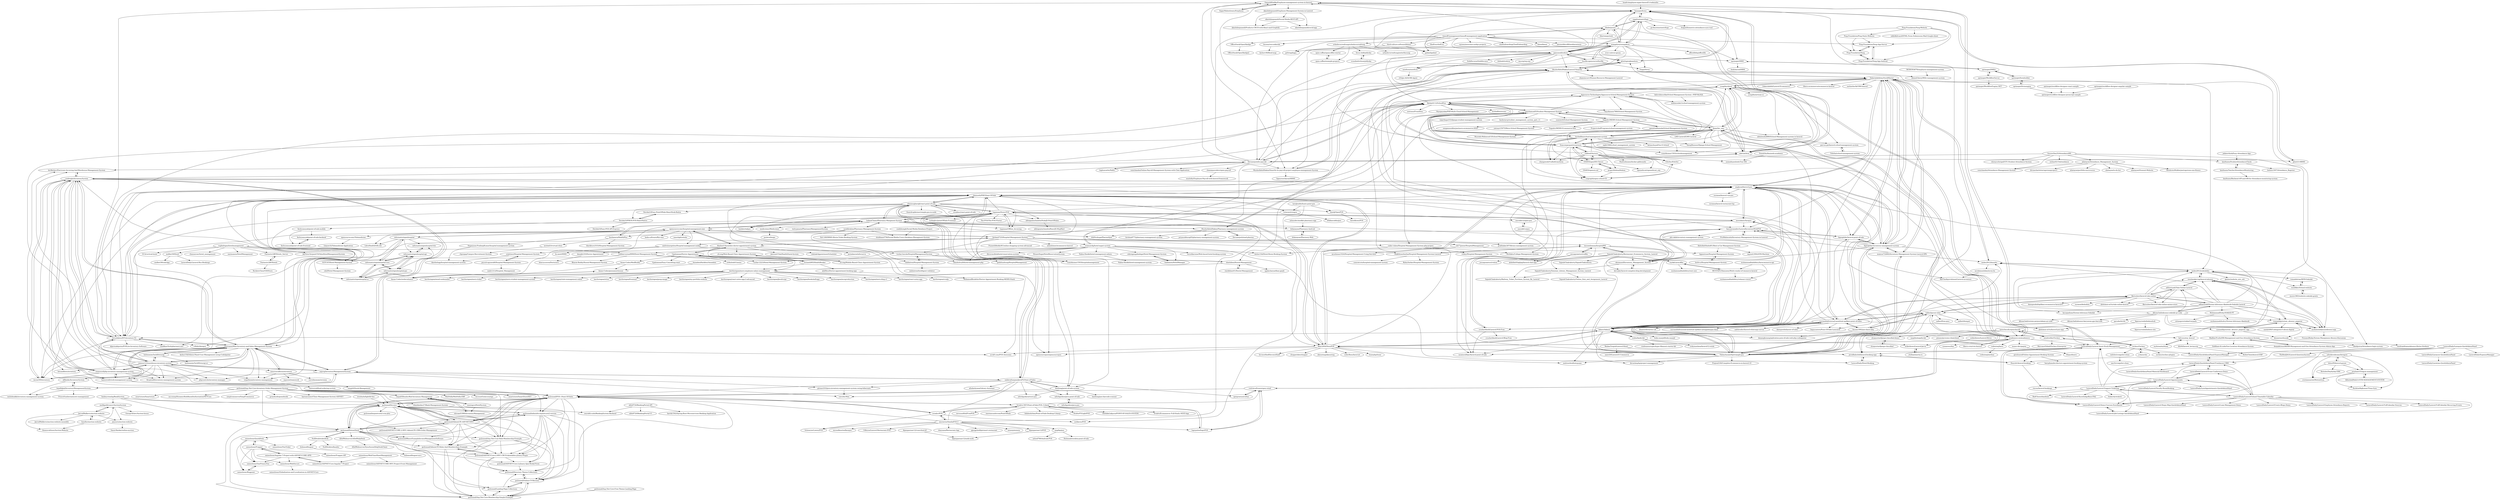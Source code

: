 digraph G {
"GaneshKhadka/Employee-management-system-in-laravel" -> "SagarMaheshwary/Employee"
"GaneshKhadka/Employee-management-system-in-laravel" -> "LaravelDaily/Laravel-Asset-Stock-Management"
"GaneshKhadka/Employee-management-system-in-laravel" -> "kmanjari/hrms"
"GaneshKhadka/Employee-management-system-in-laravel" -> "akashdeepnandi/Employee-Management-System-in-Laravel"
"GaneshKhadka/Employee-management-system-in-laravel" -> "javedbaloch4/laravel-booking-app"
"GaneshKhadka/Employee-management-system-in-laravel" -> "MusheAbdulHakim/Smarthr-hr-payroll-project-employee-management-System"
"romadebrian/WEB-Sekolah" -> "rezafikkri/School-website"
"amirhamza05/Student-Management-System" -> "Akshat4112/SchoolErp"
"amirhamza05/Student-Management-System" -> "Appsource-Technologies/Appsource-School-Management-System"
"amirhamza05/Student-Management-System" -> "hrshadhin/school-management-system"
"amirhamza05/Student-Management-System" -> "francoisjacquet/rosariosis"
"amirhamza05/Student-Management-System" -> "vijaythapa333/django-student-management-system" ["e"=1]
"amirhamza05/Student-Management-System" -> "4jean/lav_sms"
"amirhamza05/Student-Management-System" -> "hackstarsj/student_management_system_part_11" ["e"=1]
"amirhamza05/Student-Management-System" -> "Mstfakts/College-Management-System"
"amirhamza05/Student-Management-System" -> "sumiie24/School-Management-System"
"amirhamza05/Student-Management-System" -> "coder-rukon/Hospital-Management-System-php-project"
"amirhamza05/Student-Management-System" -> "Yogndrr/MERN-School-Management-System"
"kirilkirkov/Electronic-Invoicing-And-Warehouse-Management-System" -> "ronknight/InventorySystem"
"shanmugharajk/react-point-of-sale" -> "tngoman/Store-POS"
"shanmugharajk/react-point-of-sale" -> "deenseth/PHP-Point-Of-Sale"
"shanmugharajk/react-point-of-sale" -> "aldoignatachandra/NodeJS-PointOfSales"
"shanmugharajk/react-point-of-sale" -> "bailabs/tailpos" ["e"=1]
"shanmugharajk/react-point-of-sale" -> "sadatrafsanjani/JavaFX-Point-of-Sales"
"shanmugharajk/react-point-of-sale" -> "Derida23/Easy-PointOfSale-ReactHook-Redux"
"shanmugharajk/react-point-of-sale" -> "hanlinag/point-of-sale-system"
"shanmugharajk/react-point-of-sale" -> "go2ismail/POS---Point-Of-Sales"
"shanmugharajk/react-point-of-sale" -> "kimdj/OpenPOS"
"shanmugharajk/react-point-of-sale" -> "tngoman/Offline_Invoicing"
"shanmugharajk/react-point-of-sale" -> "0xairdropfarmer/simple-pos-in-node"
"shanmugharajk/react-point-of-sale" -> "turkogluc/pointOfSale-Frontend"
"shanmugharajk/react-point-of-sale" -> "Derida23/PIXOS-POS-ReactNative"
"shanmugharajk/react-point-of-sale" -> "sivadass/react-point-of-sale"
"shanmugharajk/react-point-of-sale" -> "LalanaChami/Pharmacy-Mangment-System"
"go2ismail/POS---Point-Of-Sales" -> "go2ismail/Invoice"
"go2ismail/POS---Point-Of-Sales" -> "livealvi/.NET-Point-of-Sale-POS--Csharp"
"go2ismail/POS---Point-Of-Sales" -> "ecnalyr/POS"
"go2ismail/POS---Point-Of-Sales" -> "go2ismail/adminlte-aspnetcore2-version"
"go2ismail/POS---Point-Of-Sales" -> "go2ismail/Online-CV-Resume"
"go2ismail/POS---Point-Of-Sales" -> "go2ismail/Asp.Net-User-Role-Membership-Example"
"go2ismail/POS---Point-Of-Sales" -> "go2ismail/Directory-Theme-Collections"
"go2ismail/POS---Point-Of-Sales" -> "go2ismail/AdminLTE-ASP-NET-MVC"
"go2ismail/POS---Point-Of-Sales" -> "go2ismail/DotnetDesk"
"go2ismail/POS---Point-Of-Sales" -> "go2ismail/BlazorExampleInvoiceManagementSoftware"
"go2ismail/POS---Point-Of-Sales" -> "go2ismail/ASP.NET-Core-2-MVC-CRUD-datatables-jQuery-Plugin"
"go2ismail/POS---Point-Of-Sales" -> "go2ismail/AdminLTE-Roles-And-Memberships-Example"
"GibbonEdu/core" -> "OS4ED/openSIS-Classic"
"GibbonEdu/core" -> "francoisjacquet/rosariosis"
"GibbonEdu/core" -> "traprajith/open-school-CE"
"GibbonEdu/core" -> "EduSec/EduSec"
"GibbonEdu/core" -> "openeducat/openeducat_erp" ["e"=1]
"GibbonEdu/core" -> "hrshadhin/school-management-system"
"GibbonEdu/core" -> "PaulLebmann/docker-gibbonedu"
"GibbonEdu/core" -> "nomadicjosh/eduTrac-SIS"
"GibbonEdu/core" -> "yungifez/skuul"
"GibbonEdu/core" -> "projectfedena/fedena"
"GibbonEdu/core" -> "changeweb/Unifiedtransform" ["e"=1]
"GibbonEdu/core" -> "academico-sis/academico"
"opensource-emr/hospital-management-emr" -> "LalanaChami/Pharmacy-Mangment-System"
"opensource-emr/hospital-management-emr" -> "Nagarjuna-PradeepKumar/hospital-management-system"
"opensource-emr/hospital-management-emr" -> "andreimargeloiu/Hospital-management-nodejs"
"opensource-emr/hospital-management-emr" -> "informatici/openhospital"
"opensource-emr/hospital-management-emr" -> "kishan0725/Hospital-Management-System"
"opensource-emr/hospital-management-emr" -> "masslight/ottehr" ["e"=1]
"opensource-emr/hospital-management-emr" -> "opensource-emr/Telemedicine"
"opensource-emr/hospital-management-emr" -> "HashenUdara/edoc-doctor-appointment-system"
"opensource-emr/hospital-management-emr" -> "LibreHealthIO/lh-ehr" ["e"=1]
"opensource-emr/hospital-management-emr" -> "beda-software/fhir-emr" ["e"=1]
"openclassify/openclassify" -> "mindstellar/Osclass"
"openclassify/openclassify" -> "mapilio/mapilio-kit"
"openclassify/openclassify" -> "pixney/pyrocms-cheatsheet"
"openclassify/openclassify" -> "academico-sis/academico"
"openclassify/openclassify" -> "slyapustin/django-classified-demo"
"glowlogix/gleamhrm" -> "kmanjari/hrms"
"glowlogix/gleamhrm" -> "MusheAbdulHakim/Laravel-Smarthr"
"LaravelDaily/Hotel-Booking" -> "javedbaloch4/laravel-booking-app"
"tugbadogan/hotelmanagement" -> "JayVora-SerpentCS/OdooHotelManagementSystem" ["e"=1]
"tugbadogan/hotelmanagement" -> "OCA/vertical-hotel" ["e"=1]
"tugbadogan/hotelmanagement" -> "andbet39/Hotel"
"tugbadogan/hotelmanagement" -> "N3TC4T/Hotel-Management-System"
"tugbadogan/hotelmanagement" -> "channaveer/hotel_management"
"tugbadogan/hotelmanagement" -> "nazimamin/HotelManagement"
"tugbadogan/hotelmanagement" -> "vaibhavverma9999/Hotel-Management-System"
"tugbadogan/hotelmanagement" -> "FantasticLBP/Hotels_Server"
"andes2912/laundry" -> "andes2912/sekolahku"
"andes2912/laundry" -> "mrizkimaulidan/inven-bs"
"andes2912/laundry" -> "Zakarialabib/myStockMaster"
"go2ismail/Asp.Net-Core-Inventory-Order-Management-System" -> "go2ismail/POS---Point-Of-Sales"
"go2ismail/Asp.Net-Core-Inventory-Order-Management-System" -> "go2ismail/Invoice"
"go2ismail/Asp.Net-Core-Inventory-Order-Management-System" -> "WebVella/WebVella-ERP" ["e"=1]
"go2ismail/Asp.Net-Core-Inventory-Order-Management-System" -> "go2ismail/DotnetDesk"
"go2ismail/Asp.Net-Core-Inventory-Order-Management-System" -> "AccountGo/accountgo" ["e"=1]
"go2ismail/Asp.Net-Core-Inventory-Order-Management-System" -> "ArpadGBondor/Red-Inventory-Management"
"go2ismail/Asp.Net-Core-Inventory-Order-Management-System" -> "smartstore/SmartStoreNET" ["e"=1]
"go2ismail/Asp.Net-Core-Inventory-Order-Management-System" -> "smartstore/Smartstore" ["e"=1]
"go2ismail/Asp.Net-Core-Inventory-Order-Management-System" -> "go2ismail/Asp.Net-User-Role-Membership-Example"
"go2ismail/Asp.Net-Core-Inventory-Order-Management-System" -> "mo-esmp/DynamicRoleBasedAuthorizationNETCore" ["e"=1]
"go2ismail/Asp.Net-Core-Inventory-Order-Management-System" -> "simplcommerce/SimplCommerce" ["e"=1]
"go2ismail/Asp.Net-Core-Inventory-Order-Management-System" -> "go2ismail/AdminLTE-ASP-NET-MVC"
"go2ismail/Asp.Net-Core-Inventory-Order-Management-System" -> "go2ismail/adminlte-aspnetcore2-version"
"go2ismail/Asp.Net-Core-Inventory-Order-Management-System" -> "grandnode/grandnode" ["e"=1]
"go2ismail/Asp.Net-Core-Inventory-Order-Management-System" -> "harismuneer/Clinic-Management-System-ASP.NET" ["e"=1]
"syedibrahim/Pharmacy-Management-System" -> "LalanaChami/Pharmacy-Mangment-System"
"syedibrahim/Pharmacy-Management-System" -> "heshanera/HealthPlus"
"syedibrahim/Pharmacy-Management-System" -> "shubham4756/Social-Media-Users-Database-Managment-System"
"syedibrahim/Pharmacy-Management-System" -> "salahatwa/Hospital-Management-System"
"syedibrahim/Pharmacy-Management-System" -> "Sid-149/DBMS-Movie-Ticket-Booking-System" ["e"=1]
"francoisjacquet/rosariosis" -> "OS4ED/openSIS-Classic"
"francoisjacquet/rosariosis" -> "hrshadhin/school-management-system"
"francoisjacquet/rosariosis" -> "GibbonEdu/core"
"francoisjacquet/rosariosis" -> "Akshat4112/SchoolErp"
"francoisjacquet/rosariosis" -> "traprajith/open-school-CE"
"francoisjacquet/rosariosis" -> "4jean/lav_sms"
"francoisjacquet/rosariosis" -> "amirhamza05/Student-Management-System"
"francoisjacquet/rosariosis" -> "EduSec/EduSec"
"francoisjacquet/rosariosis" -> "yungifez/skuul"
"francoisjacquet/rosariosis" -> "kmanjari/hrms"
"francoisjacquet/rosariosis" -> "adevait/hrm"
"francoisjacquet/rosariosis" -> "changeweb/Unifiedtransform" ["e"=1]
"francoisjacquet/rosariosis" -> "sumitkumar1503/schoolmanagement" ["e"=1]
"francoisjacquet/rosariosis" -> "academico-sis/academico"
"francoisjacquet/rosariosis" -> "Appsource-Technologies/Appsource-School-Management-System"
"OS4ED/openSIS-Classic" -> "GibbonEdu/core"
"OS4ED/openSIS-Classic" -> "francoisjacquet/rosariosis"
"OS4ED/openSIS-Classic" -> "OS4ED/opensis-ml"
"OS4ED/openSIS-Classic" -> "openeducat/openeducat_erp" ["e"=1]
"OS4ED/openSIS-Classic" -> "projectfedena/fedena"
"FenixEdu/fenixedu-academic" -> "nomadicjosh/eduTrac-SIS"
"mapfap/pos" -> "ashraf789/Android-POS"
"mapfap/pos" -> "Hishmad/stockita-point-of-sale"
"afifaniks/InventorySystem" -> "AsjadIqbal/InventoryManagementSystem"
"afifaniks/InventorySystem" -> "rashidmakki/inventory-management-system"
"AbdullahShahid01/Rent-a-Car-Management-System" -> "rajyash1904/ATM-Machine" ["e"=1]
"AbdullahShahid01/Rent-a-Car-Management-System" -> "Appentium/Hospital-Management-System"
"tramyardg/hotel-mgmt-system" -> "mrzulkarnine/Web-based-hotel-booking-system"
"tramyardg/hotel-mgmt-system" -> "udaragangabadage/Hotel-Management-System"
"tramyardg/hotel-mgmt-system" -> "Saibamen/HotelManager"
"tramyardg/hotel-mgmt-system" -> "vaibhavverma9999/Hotel-Management-System"
"tramyardg/hotel-mgmt-system" -> "tushar-2223/Hotel-Management-System"
"tramyardg/hotel-mgmt-system" -> "HouariZegai/HotelReservationSystem" ["e"=1]
"tramyardg/hotel-mgmt-system" -> "kishor10d/Hotel-Room-Booking-System"
"tramyardg/hotel-mgmt-system" -> "GaneshKhadka/Employee-management-system-in-laravel"
"tramyardg/hotel-mgmt-system" -> "alandsilva26/hotel-management-php"
"tramyardg/hotel-mgmt-system" -> "Appsource-Technologies/Appsource-School-Management-System"
"tramyardg/hotel-mgmt-system" -> "LaravelDaily/Hotel-Booking"
"tramyardg/hotel-mgmt-system" -> "Nabia-Sheikh/hotel-management-admin"
"tramyardg/hotel-mgmt-system" -> "dhruvmullick/hotel-reservation-system"
"IndomaximTechID/storaji" -> "IndomaximTechID/storaji-ui"
"IndomaximTechID/storaji" -> "amirsanni/Mini-Inventory-and-Sales-Management-System"
"IndomaximTechID/storaji" -> "siamon123/warehouse-inventory-system"
"go2ismail/AdminLTE-ASP-NET-MVC" -> "go2ismail/adminlte-aspnetcore2-version"
"go2ismail/AdminLTE-ASP-NET-MVC" -> "go2ismail/Invoice"
"go2ismail/AdminLTE-ASP-NET-MVC" -> "go2ismail/AdminLTE-Roles-And-Memberships-Example"
"go2ismail/AdminLTE-ASP-NET-MVC" -> "go2ismail/ASP.NET-CORE-2-MVC-AdminLTE-CRM-Order-Management"
"go2ismail/AdminLTE-ASP-NET-MVC" -> "go2ismail/ASP.NET-Core-2-MVC-CRUD-datatables-jQuery-Plugin"
"go2ismail/AdminLTE-ASP-NET-MVC" -> "go2ismail/DotnetDesk"
"go2ismail/AdminLTE-ASP-NET-MVC" -> "go2ismail/Asp.Net-User-Role-Membership-Example"
"go2ismail/AdminLTE-ASP-NET-MVC" -> "go2ismail/POS---Point-Of-Sales"
"go2ismail/AdminLTE-ASP-NET-MVC" -> "go2ismail/Asp.Net-Core-Membership-Simple-Example"
"go2ismail/AdminLTE-ASP-NET-MVC" -> "go2ismail/Online-CV-Resume"
"go2ismail/adminlte-aspnetcore2-version" -> "go2ismail/AdminLTE-Roles-And-Memberships-Example"
"go2ismail/adminlte-aspnetcore2-version" -> "go2ismail/ASP.NET-Core-2-MVC-CRUD-datatables-jQuery-Plugin"
"go2ismail/adminlte-aspnetcore2-version" -> "go2ismail/Asp.Net-Core-Membership-Simple-Example"
"go2ismail/adminlte-aspnetcore2-version" -> "go2ismail/Invoice"
"go2ismail/adminlte-aspnetcore2-version" -> "go2ismail/AdminLTE-ASP-NET-MVC"
"go2ismail/adminlte-aspnetcore2-version" -> "go2ismail/Directory-Theme-Collections"
"go2ismail/adminlte-aspnetcore2-version" -> "go2ismail/Online-CV-Resume"
"go2ismail/adminlte-aspnetcore2-version" -> "go2ismail/ASP.NET-Core-2-jQuery-Ajax-Modal-Form"
"ronknight/InventorySystem" -> "amirsanni/Mini-Inventory-and-Sales-Management-System"
"ronknight/InventorySystem" -> "stemword/php-inventory-management-system"
"ronknight/InventorySystem" -> "siamon123/warehouse-inventory-system"
"ronknight/InventorySystem" -> "imran300/inventory"
"ronknight/InventorySystem" -> "chrisidakwo/EFLInventory-V2"
"ronknight/InventorySystem" -> "tripatheea/inventory-management"
"ronknight/InventorySystem" -> "sajxraj/InventoryManagementSystem"
"ronknight/InventorySystem" -> "kirilkirkov/Electronic-Invoicing-And-Warehouse-Management-System"
"ronknight/InventorySystem" -> "haxxorsid/stock-management-system"
"ronknight/InventorySystem" -> "KryptonB/inventory-management-system"
"ronknight/InventorySystem" -> "fajarghifar/inventory-management-system"
"ronknight/InventorySystem" -> "angkosal/laravel-pos"
"ronknight/InventorySystem" -> "deenseth/PHP-Point-Of-Sale"
"ronknight/InventorySystem" -> "bitsandbots/inventory"
"ronknight/InventorySystem" -> "Akshat4112/SchoolErp"
"Devnawjesh/mad-pharma" -> "MusheAbdulHakim/Pharmacy-management-system"
"stemword/php-inventory-management-system" -> "ronknight/InventorySystem"
"stemword/php-inventory-management-system" -> "siamon123/warehouse-inventory-system"
"stemword/php-inventory-management-system" -> "amirsanni/Mini-Inventory-and-Sales-Management-System"
"stemword/php-inventory-management-system" -> "imran300/inventory"
"stemword/php-inventory-management-system" -> "haxxorsid/stock-management-system"
"stemword/php-inventory-management-system" -> "phpcontrols/inventory-manager"
"stemword/php-inventory-management-system" -> "chrisidakwo/EFLInventory-V2"
"stemword/php-inventory-management-system" -> "kirilkirkov/Electronic-Invoicing-And-Warehouse-Management-System"
"stemword/php-inventory-management-system" -> "Akshat4112/SchoolErp"
"stemword/php-inventory-management-system" -> "KryptonB/inventory-management-system"
"informatici/openhospital" -> "informatici/openhospital-core"
"informatici/openhospital" -> "informatici/openhospital-api"
"informatici/openhospital" -> "informatici/openhospital-ui"
"informatici/openhospital" -> "informatici/openhospital-gui"
"informatici/openhospital" -> "informatici/openhospital-doc"
"informatici/openhospital" -> "LibreHealthIO/lh-ehr" ["e"=1]
"informatici/openhospital" -> "opensource-emr/hospital-management-emr"
"girishsaraf/Online-Appointment-Booking-System" -> "Henridv/laravel-booking"
"girishsaraf/Online-Appointment-Booking-System" -> "haryphamdev/doctors-appointment-booking-system"
"biswaz/rescuekerala" -> "kishorv06/flood-map"
"danakh103/Doctor-Appointment" -> "bhavya-arora/Doctorave"
"bbalet/jorani" -> "sapplica/sentrifugo"
"bbalet/jorani" -> "gamonoid/icehrm"
"bbalet/jorani" -> "libertempo/web"
"bbalet/jorani" -> "timeoff-management/timeoff-management-application"
"bbalet/jorani" -> "orangehrm/orangehrm"
"bbalet/jorani" -> "gadael/gadael"
"bbalet/jorani" -> "kmanjari/hrms"
"bbalet/jorani" -> "adevait/hrm"
"SagarMaheshwary/Employee" -> "GaneshKhadka/Employee-management-system-in-laravel"
"lubusIN/laravel-gymie" -> "johndavedecano/laragym"
"lubusIN/laravel-gymie" -> "cristianmarint/MotionGym"
"lubusIN/laravel-gymie" -> "prashant333/gym-management"
"lubusIN/laravel-gymie" -> "Bottelet/DaybydayCRM" ["e"=1]
"go2ismail/ASP.NET-Core-2-MVC-CRUD-datatables-jQuery-Plugin" -> "go2ismail/Asp.Net-Core-Membership-Simple-Example"
"go2ismail/ASP.NET-Core-2-MVC-CRUD-datatables-jQuery-Plugin" -> "go2ismail/AdminLTE-Roles-And-Memberships-Example"
"go2ismail/ASP.NET-Core-2-MVC-CRUD-datatables-jQuery-Plugin" -> "go2ismail/ASP.NET-Core-2-jQuery-Ajax-Modal-Form"
"go2ismail/ASP.NET-Core-2-MVC-CRUD-datatables-jQuery-Plugin" -> "go2ismail/Directory-Theme-Collections"
"Appentium/Hospital-Management-System" -> "lordvcs/Hospital-Management-System"
"MuhammadDicky/SIAKAD-PT" -> "muhammadzhuhry/Sistem-Informasi-Akademik"
"MuhammadDicky/SIAKAD-PT" -> "nitinegoro/siakad-terpadu"
"Ping-Foundation/Ping-Static-Website" -> "Ping-Foundation/Yeng"
"Ping-Foundation/Ping-Static-Website" -> "Ping-Foundation/Yeng-App-Server"
"SouravDas25/AttendanceMS" -> "abedputra/Attendance-login-system"
"SouravDas25/AttendanceMS" -> "zishan0215/attendance"
"SouravDas25/AttendanceMS" -> "aliatayee/Attendance_Management_System"
"SouravDas25/AttendanceMS" -> "landtanin/StudentAttendanceCheck"
"SouravDas25/AttendanceMS" -> "chirayuchiripal/GTU-Student-Attendance-System"
"SouravDas25/AttendanceMS" -> "sonichandni/Attendance-Management-System"
"SouravDas25/AttendanceMS" -> "Devnawjesh/hr-payroll"
"academico-sis/academico" -> "yungifez/skuul"
"academico-sis/academico" -> "codenteq/laerx"
"academico-sis/academico" -> "cyaxaress/lms" ["e"=1]
"academico-sis/academico" -> "mazer-dev/pejota"
"academico-sis/academico" -> "4jean/lav_sms"
"academico-sis/academico" -> "Blair2004/NexoPOS"
"academico-sis/academico" -> "liberu-crm/crm-laravel" ["e"=1]
"academico-sis/academico" -> "LaravelDaily/Laravel-Asset-Stock-Management"
"chrisidakwo/EFLInventory-V2" -> "deenseth/PHP-Point-Of-Sale"
"chrisidakwo/EFLInventory-V2" -> "QueBaseTech/pharmacy-pos"
"chrisidakwo/EFLInventory-V2" -> "amirsanni/Mini-Inventory-and-Sales-Management-System"
"chrisidakwo/EFLInventory-V2" -> "algermakiputin/POSLite-Inventory-Software"
"chrisidakwo/EFLInventory-V2" -> "ronknight/InventorySystem"
"chrisidakwo/EFLInventory-V2" -> "imran300/inventory"
"chrisidakwo/EFLInventory-V2" -> "hassanrazadev/LaravelInventoryWithPOS"
"chrisidakwo/EFLInventory-V2" -> "GaneshKhadka/Employee-management-system-in-laravel"
"chrisidakwo/EFLInventory-V2" -> "glowlogix/gleamhrm"
"chrisidakwo/EFLInventory-V2" -> "rslhdyt/larapos"
"imran300/inventory" -> "ronknight/InventorySystem"
"melikpehlivanov/AuctionSystem" -> "Georgi-Ilchev/Auction-house"
"melikpehlivanov/AuctionSystem" -> "JarrodMalkovic/auction-website"
"melikpehlivanov/AuctionSystem" -> "jimouris/auction-website"
"banksystembg/BankSystem" -> "melikpehlivanov/AuctionSystem"
"banksystembg/BankSystem" -> "go2ismail/DotnetDesk"
"banksystembg/BankSystem" -> "chandandas27/Bank-Management-System"
"banksystembg/BankSystem" -> "go2ismail/Invoice"
"go2ismail/DotnetDesk" -> "go2ismail/Invoice"
"go2ismail/DotnetDesk" -> "go2ismail/adminlte-aspnetcore2-version"
"go2ismail/DotnetDesk" -> "go2ismail/AdminLTE-ASP-NET-MVC"
"go2ismail/DotnetDesk" -> "go2ismail/Asp.Net-User-Role-Membership-Example"
"go2ismail/DotnetDesk" -> "go2ismail/POS---Point-Of-Sales"
"go2ismail/DotnetDesk" -> "go2ismail/AdminLTE-Roles-And-Memberships-Example"
"go2ismail/DotnetDesk" -> "go2ismail/Asp.Net-Core-Membership-Simple-Example"
"go2ismail/DotnetDesk" -> "go2ismail/Landing-Page-Collections"
"go2ismail/DotnetDesk" -> "saineshwar/QuickDesk"
"go2ismail/DotnetDesk" -> "go2ismail/BlazorExampleInvoiceManagementSoftware"
"go2ismail/DotnetDesk" -> "go2ismail/ASP.NET-Core-2-jQuery-Ajax-Modal-Form"
"go2ismail/DotnetDesk" -> "ADefWebserver/ADefHelpDesk"
"go2ismail/DotnetDesk" -> "NullDesk/ticketdesk"
"urlaubsverwaltung/urlaubsverwaltung" -> "urlaubsverwaltung/zeiterfassung"
"urlaubsverwaltung/urlaubsverwaltung" -> "open-coffee/opencoffee-starter"
"urlaubsverwaltung/urlaubsverwaltung" -> "open-coffee/example-projects"
"urlaubsverwaltung/urlaubsverwaltung" -> "focus-shift/jollyday"
"optimajet/formbuilder" -> "optimajet/formengine"
"optimajet/formbuilder" -> "optimajet/DWKit"
"cleaniquecoders/open-payroll" -> "wasilolly/Employee-Payroll-with-laravel-framework"
"johndavedecano/laragym" -> "lubusIN/laravel-gymie"
"johndavedecano/laragym" -> "RocktimRajkumar/Titan-Gym"
"johndavedecano/laragym" -> "cristianmarint/MotionGym"
"johndavedecano/laragym" -> "prashant333/gym-management"
"johndavedecano/laragym" -> "Henridv/laravel-booking"
"udaragangabadage/Hotel-Management-System" -> "Saibamen/HotelManager"
"optimajet/HRM" -> "optimajet/DWKit"
"optimajet/HRM" -> "Andyhacool/HRM"
"Henridv/laravel-booking" -> "javedbaloch4/laravel-booking-app"
"Henridv/laravel-booking" -> "rinvex/laravel-bookings" ["e"=1]
"saineshwar/WebTimeSheetManagement" -> "saineshwar/ASP.NET-CORE-MVC-Project-Event-Management"
"saineshwar/WebTimeSheetManagement" -> "saineshwar/ASPNET-Core-Angular-7-Project"
"informatici/openhospital-core" -> "informatici/openhospital-gui"
"informatici/openhospital-core" -> "informatici/openhospital-api"
"informatici/openhospital-core" -> "informatici/openhospital-ui"
"informatici/openhospital-core" -> "informatici/openhospital"
"haxxorsid/stock-management-system" -> "sangit0/Stock-Management"
"haxxorsid/stock-management-system" -> "ronknight/InventorySystem"
"haxxorsid/stock-management-system" -> "stemword/php-inventory-management-system"
"haxxorsid/stock-management-system" -> "amirsanni/Mini-Inventory-and-Sales-Management-System"
"haxxorsid/stock-management-system" -> "haxxorsid/food-ordering-system" ["e"=1]
"logicpulse/logicPOS" -> "livealvi/.NET-Point-of-Sale-POS--Csharp"
"logicpulse/logicPOS" -> "rudi-krsoftware/open-retail"
"dipenparmar12/POS" -> "dipenparmar12/node-auth"
"highoncarbs/Hafta" -> "Devnawjesh/hr-payroll"
"coder-rukon/Hospital-Management-System-php-project" -> "rickxy/Hospital-Management-System"
"coder-rukon/Hospital-Management-System-php-project" -> "Mstfakts/College-Management-System"
"coder-rukon/Hospital-Management-System-php-project" -> "kishor10d/Hotel-Room-Booking-System"
"prashant333/gym-management" -> "RocktimRajkumar/Titan-Gym"
"prashant333/gym-management" -> "AbhishekMali21/GYM-MANAGEMENT-SYSTEM"
"prashant333/gym-management" -> "cristianmarint/MotionGym"
"Devnawjesh/hr-payroll" -> "highoncarbs/Hafta"
"Devnawjesh/hr-payroll" -> "cleaniquecoders/open-payroll"
"Devnawjesh/hr-payroll" -> "kmanjari/hrms"
"Devnawjesh/hr-payroll" -> "MusheAbdulHakim/Smarthr-hr-payroll-project-employee-management-System"
"Devnawjesh/hr-payroll" -> "adevait/hrm"
"Devnawjesh/hr-payroll" -> "sonichandni/Online-Payroll-Management-System-with-Chat-Application"
"Devnawjesh/hr-payroll" -> "kirilkirkov/Electronic-Invoicing-And-Warehouse-Management-System"
"Devnawjesh/hr-payroll" -> "GaneshKhadka/Employee-management-system-in-laravel"
"Devnawjesh/hr-payroll" -> "MusheAbdulHakim/Laravel-Smarthr"
"Devnawjesh/hr-payroll" -> "Akshat4112/SchoolErp"
"Devnawjesh/hr-payroll" -> "chrisidakwo/EFLInventory-V2"
"go2ismail/Invoice" -> "go2ismail/AdminLTE-Roles-And-Memberships-Example"
"go2ismail/Invoice" -> "go2ismail/adminlte-aspnetcore2-version"
"go2ismail/Invoice" -> "go2ismail/Asp.Net-User-Role-Membership-Example"
"go2ismail/Invoice" -> "go2ismail/POS---Point-Of-Sales"
"go2ismail/Invoice" -> "go2ismail/AdminLTE-ASP-NET-MVC"
"go2ismail/Invoice" -> "go2ismail/Asp.Net-Core-Membership-Simple-Example"
"go2ismail/Invoice" -> "go2ismail/DotnetDesk"
"go2ismail/Invoice" -> "go2ismail/BlazorExampleInvoiceManagementSoftware"
"go2ismail/Invoice" -> "go2ismail/ASP.NET-Core-2-MVC-CRUD-datatables-jQuery-Plugin"
"go2ismail/Invoice" -> "go2ismail/Online-CV-Resume"
"go2ismail/Invoice" -> "go2ismail/aspnetcore2-crm-plus"
"go2ismail/Invoice" -> "go2ismail/ASP.NET-CORE-2-MVC-AdminLTE-CRM-Order-Management"
"slyapustin/django-classified-demo" -> "slyapustin/django-classified"
"minthcm/minthcm" -> "eVolpe-AI/AI-HR-Agent"
"javedbaloch4/laravel-booking-app" -> "Henridv/laravel-booking"
"javedbaloch4/laravel-booking-app" -> "LaravelDaily/Hotel-Booking"
"saurabh1e/pos" -> "saurabh1e/open-pos"
"Appsource-Technologies/Appsource-School-Management-System" -> "Akshat4112/SchoolErp"
"Appsource-Technologies/Appsource-School-Management-System" -> "mahmoudai1/school-management-system"
"Appsource-Technologies/Appsource-School-Management-System" -> "Tayyibyasin7860/School-Management-System"
"Tiththa/school-management-system" -> "parvez-git/laravel-school-management-system"
"informatici/openhospital-gui" -> "informatici/openhospital-api"
"informatici/openhospital-gui" -> "informatici/openhospital-core"
"informatici/openhospital-gui" -> "informatici/openhospital-ui"
"mindstellar/Osclass" -> "openclassify/openclassify"
"mindstellar/Osclass" -> "MercanoGlobal/Osclass-Enterprise"
"mindstellar/Osclass" -> "osclass/Osclass"
"go2ismail/Asp.Net-User-Role-Membership-Example" -> "go2ismail/AdminLTE-Roles-And-Memberships-Example"
"go2ismail/Asp.Net-User-Role-Membership-Example" -> "go2ismail/Directory-Theme-Collections"
"go2ismail/Asp.Net-User-Role-Membership-Example" -> "go2ismail/Asp.Net-Core-Membership-Simple-Example"
"go2ismail/Asp.Net-User-Role-Membership-Example" -> "go2ismail/ASP.NET-Core-2-MVC-CRUD-datatables-jQuery-Plugin"
"go2ismail/Asp.Net-User-Role-Membership-Example" -> "go2ismail/Invoice"
"go2ismail/Asp.Net-User-Role-Membership-Example" -> "go2ismail/Online-CV-Resume"
"go2ismail/Asp.Net-User-Role-Membership-Example" -> "go2ismail/ASP.NET-Core-2-jQuery-Ajax-Modal-Form"
"saineshwar/Angular-7-Project-with-ASP.NET-CORE-APIS" -> "saineshwar/ASPNET-Core-Angular-7-Project"
"saineshwar/Angular-7-Project-with-ASP.NET-CORE-APIS" -> "saineshwar/Frapper"
"saineshwar/Angular-7-Project-with-ASP.NET-CORE-APIS" -> "saineshwar/OneFitnessVue"
"saineshwar/Angular-7-Project-with-ASP.NET-CORE-APIS" -> "saineshwar/WebSecure"
"informatici/openhospital-ui" -> "informatici/openhospital-api"
"informatici/openhospital-ui" -> "informatici/openhospital-gui"
"informatici/openhospital-ui" -> "informatici/openhospital-core"
"informatici/openhospital-ui" -> "informatici/openhospital-doc"
"parvez-git/laravel-school-management-system" -> "Tiththa/school-management-system"
"informatici/openhospital-doc" -> "informatici/openhospital-api"
"qlint/L5-HRMS" -> "kmanjari/hrms"
"go2ismail/Landing-Page-Collections" -> "go2ismail/Online-CV-Resume"
"go2ismail/Landing-Page-Collections" -> "go2ismail/Asp.Net-Core-Membership-Simple-Example"
"go2ismail/Landing-Page-Collections" -> "go2ismail/Directory-Theme-Collections"
"go2ismail/Online-CV-Resume" -> "go2ismail/Landing-Page-Collections"
"go2ismail/Online-CV-Resume" -> "go2ismail/Directory-Theme-Collections"
"go2ismail/Online-CV-Resume" -> "go2ismail/Asp.Net-Core-Membership-Simple-Example"
"go2ismail/Directory-Theme-Collections" -> "go2ismail/Online-CV-Resume"
"mishal23/virtual-clinic" -> "chprajap/Campus-Recruitment-System"
"saineshwar/ASPNET-Core-Angular-7-Project" -> "saineshwar/Angular-7-Project-with-ASP.NET-CORE-APIS"
"go2ismail/ASP.NET-Core-2-jQuery-Ajax-Modal-Form" -> "go2ismail/Directory-Theme-Collections"
"go2ismail/Asp.Net-Core-Membership-Simple-Example" -> "go2ismail/Landing-Page-Collections"
"go2ismail/Asp.Net-Core-Membership-Simple-Example" -> "go2ismail/Online-CV-Resume"
"go2ismail/AdminLTE-Roles-And-Memberships-Example" -> "go2ismail/Asp.Net-Core-Membership-Simple-Example"
"go2ismail/AdminLTE-Roles-And-Memberships-Example" -> "go2ismail/ASP.NET-Core-2-MVC-CRUD-datatables-jQuery-Plugin"
"go2ismail/AdminLTE-Roles-And-Memberships-Example" -> "go2ismail/Landing-Page-Collections"
"go2ismail/Asp.Net-Core-Free-Theme-Landing-Page" -> "go2ismail/Asp.Net-Core-Membership-Simple-Example"
"LaravelDaily/Laravel-Asset-Stock-Management" -> "LaravelDaily/Laravel-Demo-Courses-Enrollment"
"LaravelDaily/Laravel-Asset-Stock-Management" -> "GaneshKhadka/Employee-management-system-in-laravel"
"LaravelDaily/Laravel-Asset-Stock-Management" -> "mzainzulifqar/laravel-point-of-sale"
"LaravelDaily/Laravel-Asset-Stock-Management" -> "javedbaloch4/laravel-booking-app"
"LaravelDaily/Laravel-Asset-Stock-Management" -> "LaravelDaily/QuickAdminPanel-ExpenseManager"
"fikrisuheri/laravel-toko-online" -> "adhiariyadi/Toko-Online-Laravel"
"fikrisuheri/laravel-toko-online" -> "fikrisuheri/laravel-toko-online-anime-store"
"fikrisuheri/laravel-toko-online" -> "daengwebid/aplikasi-ecommerce-laravel-6"
"fikrisuheri/laravel-toko-online" -> "nursandiid/tutorial-membuat-aplikasi-point-of-sales"
"fikrisuheri/laravel-toko-online" -> "abdulaziz-m5u/toko-online-laravel"
"fikrisuheri/laravel-toko-online" -> "nafiesl/grosir-obat"
"fikrisuheri/laravel-toko-online" -> "maulanakevinp/laravel-absensi"
"fikrisuheri/laravel-toko-online" -> "zuramai/kelaskita" ["e"=1]
"fikrisuheri/laravel-toko-online" -> "andes2912/sekolahku"
"fikrisuheri/laravel-toko-online" -> "muhammadpauzi/absensi-app"
"fikrisuheri/laravel-toko-online" -> "adhiariyadi/Sistem-Informasi-Akademik-Sekolah-Laravel"
"LalanaChami/Pharmacy-Mangment-System" -> "MusheAbdulHakim/Pharmacy-management-system"
"LalanaChami/Pharmacy-Mangment-System" -> "syedibrahim/Pharmacy-Management-System"
"LalanaChami/Pharmacy-Mangment-System" -> "heshanera/HealthPlus"
"LalanaChami/Pharmacy-Mangment-System" -> "tngoman/Store-POS"
"LalanaChami/Pharmacy-Mangment-System" -> "shanmugharajk/react-point-of-sale"
"LalanaChami/Pharmacy-Mangment-System" -> "opensource-emr/hospital-management-emr"
"LalanaChami/Pharmacy-Mangment-System" -> "bailabs/tailpos" ["e"=1]
"LalanaChami/Pharmacy-Mangment-System" -> "medicotary/Medicotary"
"LalanaChami/Pharmacy-Mangment-System" -> "lakasir/lakasir"
"LalanaChami/Pharmacy-Mangment-System" -> "tech-jamara/PharmacyManagementSystem"
"LalanaChami/Pharmacy-Mangment-System" -> "Arkanayan/Pharmacy-Android"
"LalanaChami/Pharmacy-Mangment-System" -> "drkNsubuga/PharmaSpot"
"LalanaChami/Pharmacy-Mangment-System" -> "tngoman/Offline_Invoicing"
"LalanaChami/Pharmacy-Mangment-System" -> "ucraft-com/POS-Awesome" ["e"=1]
"LalanaChami/Pharmacy-Mangment-System" -> "Blair2004/NexoPOS"
"sapplica/sentrifugo" -> "gamonoid/icehrm"
"sapplica/sentrifugo" -> "orangehrm/orangehrm"
"sapplica/sentrifugo" -> "kmanjari/hrms"
"sapplica/sentrifugo" -> "bbalet/jorani"
"sapplica/sentrifugo" -> "adevait/hrm"
"sapplica/sentrifugo" -> "optimajet/HRM"
"sapplica/sentrifugo" -> "go-faustino/sentrifugo"
"sapplica/sentrifugo" -> "frappe/biometric-attendance-sync-tool" ["e"=1]
"arijitiiest/Hospital-Management-System" -> "piyush-agrawal6/Hospital-Management-System"
"arijitiiest/Hospital-Management-System" -> "khethelogp/hospital-management-system"
"Blair2004/NexoPOS" -> "lakasir/lakasir"
"Blair2004/NexoPOS" -> "angkosal/laravel-pos"
"Blair2004/NexoPOS" -> "tngoman/Store-POS"
"Blair2004/NexoPOS" -> "FahimAnzamDip/triangle-pos"
"Blair2004/NexoPOS" -> "InvoiceShelf/InvoiceShelf" ["e"=1]
"Blair2004/NexoPOS" -> "academico-sis/academico"
"Blair2004/NexoPOS" -> "opensourcepos/opensourcepos" ["e"=1]
"Blair2004/NexoPOS" -> "shopperlabs/shopper" ["e"=1]
"Blair2004/NexoPOS" -> "ucraft-com/POS-Awesome" ["e"=1]
"Blair2004/NexoPOS" -> "andrewdwallo/erpsaas" ["e"=1]
"Blair2004/NexoPOS" -> "deenseth/PHP-Point-Of-Sale"
"Blair2004/NexoPOS" -> "akaunting/akaunting" ["e"=1]
"Blair2004/NexoPOS" -> "Zakarialabib/myStockMaster"
"Blair2004/NexoPOS" -> "coderflexx/laravisit" ["e"=1]
"Blair2004/NexoPOS" -> "lunarphp/lunar" ["e"=1]
"4jean/lav_sms" -> "yungifez/skuul"
"4jean/lav_sms" -> "hrshadhin/school-management-system"
"4jean/lav_sms" -> "changeweb/Unifiedtransform" ["e"=1]
"4jean/lav_sms" -> "abdulwahid880/School-Management-system-in-laravel-"
"4jean/lav_sms" -> "FahimAnzamDip/triangle-pos"
"4jean/lav_sms" -> "Appsource-Technologies/Appsource-School-Management-System"
"4jean/lav_sms" -> "academico-sis/academico"
"4jean/lav_sms" -> "LMS-Laravel/LMS-Laravel" ["e"=1]
"4jean/lav_sms" -> "francoisjacquet/rosariosis"
"4jean/lav_sms" -> "Akshat4112/SchoolErp"
"4jean/lav_sms" -> "angkosal/laravel-pos"
"4jean/lav_sms" -> "lakasir/lakasir"
"4jean/lav_sms" -> "TareqMonwer/Django-School-Management" ["e"=1]
"4jean/lav_sms" -> "sumitkumar1503/schoolmanagement" ["e"=1]
"4jean/lav_sms" -> "amirhamza05/Student-Management-System"
"rezafikkri/School-website" -> "romadebrian/WEB-Sekolah"
"rezafikkri/School-website" -> "muris1983/website-sekolah-gratis"
"hassanrazadev/LaravelInventoryWithPOS" -> "ProMahmudul/Inventory-Management-System-in-Laravel"
"hassanrazadev/LaravelInventoryWithPOS" -> "fajarghifar/laravel-point-of-sale"
"hassanrazadev/LaravelInventoryWithPOS" -> "ekramasif/Inventory_Management_System"
"hassanrazadev/LaravelInventoryWithPOS" -> "phi-rakib/inventory-management-system"
"adhiariyadi/Sistem-Informasi-Akademik-Sekolah-Laravel" -> "andes2912/sekolahku"
"adhiariyadi/Sistem-Informasi-Akademik-Sekolah-Laravel" -> "maulanakevinp/laravel-absensi"
"adhiariyadi/Sistem-Informasi-Akademik-Sekolah-Laravel" -> "adhiariyadi/Toko-Online-Laravel"
"adhiariyadi/Sistem-Informasi-Akademik-Sekolah-Laravel" -> "MuhammadDicky/SIAKAD-PT"
"adhiariyadi/Sistem-Informasi-Akademik-Sekolah-Laravel" -> "ryanaidilp/sistem_absensi_pegawai"
"adhiariyadi/Sistem-Informasi-Akademik-Sekolah-Laravel" -> "ikhsan3adi/absensi-sekolah-qr-code"
"adhiariyadi/Sistem-Informasi-Akademik-Sekolah-Laravel" -> "muhammadpauzi/absensi-app"
"adhiariyadi/Sistem-Informasi-Akademik-Sekolah-Laravel" -> "fikrisuheri/laravel-toko-online"
"adhiariyadi/Sistem-Informasi-Akademik-Sekolah-Laravel" -> "lacsapadnan/Sistem-Informasi-Sekolah"
"adhiariyadi/Sistem-Informasi-Akademik-Sekolah-Laravel" -> "andes2912/laundry"
"adhiariyadi/Sistem-Informasi-Akademik-Sekolah-Laravel" -> "nafiesl/grosir-obat"
"chandandas27/Bank-Management-System" -> "saurabh-sudo/BankingSystem-Backend"
"MusheAbdulHakim/Smarthr-hr-payroll-project-employee-management-System" -> "MusheAbdulHakim/Laravel-Smarthr"
"MusheAbdulHakim/Smarthr-hr-payroll-project-employee-management-System" -> "OgenrwotAaron/HRMS"
"kishan0725/Hospital-Management-System" -> "sumitkumar1503/hospitalmanagement" ["e"=1]
"kishan0725/Hospital-Management-System" -> "coder-rukon/Hospital-Management-System-php-project"
"kishan0725/Hospital-Management-System" -> "HashenUdara/edoc-doctor-appointment-system"
"kishan0725/Hospital-Management-System" -> "tushar-borole/HospitalManagementSystem"
"kishan0725/Hospital-Management-System" -> "rid17pawar/HospitalManagement"
"kishan0725/Hospital-Management-System" -> "opensource-emr/hospital-management-emr"
"kishan0725/Hospital-Management-System" -> "prabhakar267/library-management-system" ["e"=1]
"kishan0725/Hospital-Management-System" -> "andreimargeloiu/Hospital-management-nodejs"
"kishan0725/Hospital-Management-System" -> "amirhamza05/Student-Management-System"
"kishan0725/Hospital-Management-System" -> "shakthisachintha/Hospital-Management-System-Laravel"
"kishan0725/Hospital-Management-System" -> "tramyardg/hotel-mgmt-system"
"kishan0725/Hospital-Management-System" -> "PuneethReddyHC/online-shopping-system-advanced" ["e"=1]
"kishan0725/Hospital-Management-System" -> "mhmdomer/ecommerce-laravel" ["e"=1]
"kishan0725/Hospital-Management-System" -> "tauseedzaman/hospitalMS"
"kishan0725/Hospital-Management-System" -> "amirsanni/Mini-Inventory-and-Sales-Management-System"
"rid17pawar/HospitalManagement" -> "Appentium/Hospital-Management-System"
"rid17pawar/HospitalManagement" -> "ayushman1024/Hospital-Management-Using-Servlets"
"vaibhavverma9999/Hotel-Management-System" -> "N3TC4T/Hotel-Management-System"
"vaibhavverma9999/Hotel-Management-System" -> "tushar-2223/Hotel-Management-System"
"vaibhavverma9999/Hotel-Management-System" -> "alandsilva26/hotel-management-php"
"vaibhavverma9999/Hotel-Management-System" -> "Bharat-Reddy/Hostel-Management-System" ["e"=1]
"shakthisachintha/Hospital-Management-System-Laravel" -> "RidoySarker/Hospital-Management-System"
"shakthisachintha/Hospital-Management-System-Laravel" -> "tauseedzaman/hospitalMS"
"shakthisachintha/Hospital-Management-System-Laravel" -> "somratcste/hospital-management-system"
"crusherblack/Laravel-POS-Free" -> "crusherblack/Laravel-Blog-Free"
"crusherblack/Laravel-POS-Free" -> "mzainzulifqar/laravel-point-of-sale"
"crusherblack/Laravel-POS-Free" -> "angkosal/laravel-pos"
"lakasir/lakasir" -> "Blair2004/NexoPOS"
"lakasir/lakasir" -> "angkosal/laravel-pos"
"lakasir/lakasir" -> "andrewdwallo/erpsaas" ["e"=1]
"lakasir/lakasir" -> "FahimAnzamDip/triangle-pos"
"lakasir/lakasir" -> "mesinkasir/larapos"
"lakasir/lakasir" -> "siubie/kaido-kit"
"lakasir/lakasir" -> "nursandiid/tutorial-membuat-aplikasi-point-of-sales"
"lakasir/lakasir" -> "tngoman/Store-POS"
"lakasir/lakasir" -> "Zakarialabib/myStockMaster"
"lakasir/lakasir" -> "academico-sis/academico"
"lakasir/lakasir" -> "kelvzxu/erp_laravel"
"lakasir/lakasir" -> "chrisidakwo/EFLInventory-V2"
"lakasir/lakasir" -> "devaslanphp/project-management" ["e"=1]
"lakasir/lakasir" -> "nafiesl/grosir-obat"
"lakasir/lakasir" -> "buku-masjid/buku-masjid" ["e"=1]
"tngoman/Store-POS" -> "tngoman/Offline_Invoicing"
"tngoman/Store-POS" -> "shanmugharajk/react-point-of-sale"
"tngoman/Store-POS" -> "Blair2004/NexoPOS"
"tngoman/Store-POS" -> "bailabs/tailpos" ["e"=1]
"tngoman/Store-POS" -> "ucraft-com/POS-Awesome" ["e"=1]
"tngoman/Store-POS" -> "lakasir/lakasir"
"tngoman/Store-POS" -> "opensourcepos/opensourcepos" ["e"=1]
"tngoman/Store-POS" -> "LalanaChami/Pharmacy-Mangment-System"
"tngoman/Store-POS" -> "hanlinag/point-of-sale-system"
"tngoman/Store-POS" -> "deenseth/PHP-Point-Of-Sale"
"tngoman/Store-POS" -> "aldoignatachandra/NodeJS-PointOfSales"
"tngoman/Store-POS" -> "The-POS/The-POS-Flutter" ["e"=1]
"tngoman/Store-POS" -> "turkogluc/pointOfSale-Frontend"
"tngoman/Store-POS" -> "angkosal/laravel-pos"
"tngoman/Store-POS" -> "mesinkasir/larapos"
"fauzan1892/pos-kasir-php" -> "nafiesl/grosir-obat"
"fauzan1892/pos-kasir-php" -> "nursandiid/tutorial-membuat-aplikasi-point-of-sales"
"fauzan1892/pos-kasir-php" -> "danangkonang/aplication-poin-of-sale-web-php-codeigniter"
"fauzan1892/pos-kasir-php" -> "fikrisuheri/laravel-toko-online"
"MadhavPruthi/HR-Management-and-Geo-Attendance-System" -> "deepaktiwari88/HR-Management-and-Geo-Attendance-System-Admin-App"
"MadhavPruthi/HR-Management-and-Geo-Attendance-System" -> "Siddhant-K-code/Geo-Location-Attendance-System"
"MadhavPruthi/HR-Management-and-Geo-Attendance-System" -> "ryanaidilp/sistem_absensi_pegawai_app"
"MadhavPruthi/HR-Management-and-Geo-Attendance-System" -> "abedputra/Attendance-login-system"
"angkosal/laravel-pos" -> "Blair2004/NexoPOS"
"angkosal/laravel-pos" -> "lakasir/lakasir"
"angkosal/laravel-pos" -> "mesinkasir/larapos"
"angkosal/laravel-pos" -> "mzainzulifqar/laravel-point-of-sale"
"angkosal/laravel-pos" -> "fajarghifar/laravel-point-of-sale"
"angkosal/laravel-pos" -> "deenseth/PHP-Point-Of-Sale"
"angkosal/laravel-pos" -> "nursandiid/tutorial-membuat-aplikasi-point-of-sales"
"angkosal/laravel-pos" -> "crusherblack/Laravel-POS-Free"
"angkosal/laravel-pos" -> "Zakarialabib/myStockMaster"
"angkosal/laravel-pos" -> "FahimAnzamDip/triangle-pos"
"angkosal/laravel-pos" -> "fajarghifar/inventory-management-system"
"angkosal/laravel-pos" -> "LaravelDaily/Laravel-Asset-Stock-Management"
"angkosal/laravel-pos" -> "zuramai/laravel-vue-pos"
"angkosal/laravel-pos" -> "chrisidakwo/EFLInventory-V2"
"angkosal/laravel-pos" -> "academico-sis/academico"
"hmellor/auction-website" -> "JarrodMalkovic/auction-website"
"hmellor/auction-website" -> "themisvaltinos/Auction-Website"
"hmellor/auction-website" -> "melikpehlivanov/AuctionSystem"
"emreeren/SambaPOS-3" -> "ecnalyr/POS"
"emreeren/SambaPOS-3" -> "micwallace/wallacepos" ["e"=1]
"emreeren/SambaPOS-3" -> "go2ismail/POS---Point-Of-Sales"
"emreeren/SambaPOS-3" -> "G4brym/Laravel-Restaurant-POS" ["e"=1]
"emreeren/SambaPOS-3" -> "SchwarzerLoewe/POS"
"emreeren/SambaPOS-3" -> "deenseth/PHP-Point-Of-Sale"
"emreeren/SambaPOS-3" -> "logicpulse/logicPOS"
"emreeren/SambaPOS-3" -> "mapfap/pos"
"emreeren/SambaPOS-3" -> "chayxana/Restaurant-App" ["e"=1]
"emreeren/SambaPOS-3" -> "gjergjsheldija/smart-restaurant"
"emreeren/SambaPOS-3" -> "mixerp/mixerp" ["e"=1]
"emreeren/SambaPOS-3" -> "livealvi/.NET-Point-of-Sale-POS--Csharp"
"emreeren/SambaPOS-3" -> "dipenparmar12/POS"
"mhmzdev/medkit-pharmacy-app" -> "Arkanayan/Pharmacy-Android"
"AbhishekMali21/GYM-MANAGEMENT-SYSTEM" -> "RocktimRajkumar/Titan-Gym"
"AbhishekMali21/GYM-MANAGEMENT-SYSTEM" -> "prashant333/gym-management"
"kelvzxu/erp_laravel" -> "mybizna/mybizna"
"kelvzxu/erp_laravel" -> "dht64/laravel_lavina-erp"
"opensource-emr/Telemedicine" -> "Lhayes32/Telemedicine-Application"
"shivam01990/InventoryManagement" -> "ArpadGBondor/Red-Inventory-Management"
"LaravelDaily/QuickAdminPanel-ExpenseManager" -> "LaravelDaily/QuickAdminPanel-Freelancer-CRM"
"hanlinag/point-of-sale-system" -> "sadatrafsanjani/JavaFX-Point-of-Sales"
"hanlinag/point-of-sale-system" -> "inforkgodara/java-point-of-sale"
"hanlinag/point-of-sale-system" -> "inforkgodara/store-pos" ["e"=1]
"hanlinag/point-of-sale-system" -> "go2ismail/POS---Point-Of-Sales"
"hanlinag/point-of-sale-system" -> "hanlinag/pos-barcode-scanner"
"aldoignatachandra/NodeJS-PointOfSales" -> "aldoignatachandra/ReactJS-MsgMart"
"Derida23/Easy-PointOfSale-ReactHook-Redux" -> "Derida23/PIXOS-POS-ReactNative"
"adhiariyadi/Toko-Online-Laravel" -> "fikrisuheri/laravel-toko-online"
"adhiariyadi/Toko-Online-Laravel" -> "maulanakevinp/laravel-absensi"
"adhiariyadi/Toko-Online-Laravel" -> "abdulaziz-m5u/toko-online-laravel"
"adhiariyadi/Toko-Online-Laravel" -> "fikrisuheri/laravel-toko-online-anime-store"
"mamun724682/Inventory-Management-System-Laravel-SPA" -> "Zakarialabib/myStockMaster"
"mamun724682/Inventory-Management-System-Laravel-SPA" -> "fajarghifar/inventory-management-system"
"mamun724682/Inventory-Management-System-Laravel-SPA" -> "hassanrazadev/LaravelInventoryWithPOS"
"mamun724682/Inventory-Management-System-Laravel-SPA" -> "FahimAnzamDip/triangle-pos"
"mamun724682/Inventory-Management-System-Laravel-SPA" -> "andes2912/laundry"
"abdulwahid880/School-Management-system-in-laravel-" -> "parvez-git/laravel-school-management-system"
"NullDesk/ticketdesk" -> "go2ismail/DotnetDesk"
"NullDesk/ticketdesk" -> "NullDesk/nullmailer"
"NullDesk/ticketdesk" -> "dubeaud/bugnet"
"maulanakevinp/laravel-absensi" -> "muhammadpauzi/absensi-app"
"maulanakevinp/laravel-absensi" -> "ryanaidilp/sistem_absensi_pegawai"
"maulanakevinp/laravel-absensi" -> "andes2912/sekolahku"
"maulanakevinp/laravel-absensi" -> "adhiariyadi/Toko-Online-Laravel"
"dubeaud/bugnet" -> "dubeaud/bugnet-mvc"
"LaravelDaily/Laravel-Support-Ticketing" -> "LaravelDaily/Laravel-School-Timetable-Calendar"
"LaravelDaily/Laravel-Support-Ticketing" -> "LaravelDaily/Laravel-Demo-Courses-Enrollment"
"LaravelDaily/Laravel-Support-Ticketing" -> "LaravelDaily/Laravel-Asset-Stock-Management"
"LaravelDaily/Laravel-Support-Ticketing" -> "BadChoice/handesk" ["e"=1]
"LaravelDaily/Laravel-Support-Ticketing" -> "LaravelDaily/Laravel-Appointments"
"LaravelDaily/Laravel-Support-Ticketing" -> "LaravelDaily/Laravel-KnowledgeBase-FAQ"
"LaravelDaily/Laravel-Support-Ticketing" -> "LaravelDaily/Laravel-Job-Listings-QuickAdminPanel"
"LaravelDaily/Laravel-Support-Ticketing" -> "LaravelDaily/QuickAdminPanel-Freelancer-CRM"
"LaravelDaily/Laravel-Support-Ticketing" -> "thekordy/ticketit" ["e"=1]
"Nagarjuna-PradeepKumar/hospital-management-system" -> "khethelogp/hospital-management-system"
"mrizkimaulidan/inven-bs" -> "Raf-Taufiqurrahman/Laravel-inventory"
"Aman-Codes/MedBuddy" -> "Aman-Codes/pennamechooser"
"Aman-Codes/MedBuddy" -> "Aman-Codes/webevaluator"
"deepaktiwari88/HR-Management-and-Geo-Attendance-System-Admin-App" -> "MadhavPruthi/HR-Management-and-Geo-Attendance-System"
"akashdeepnandi/Employee-Management-System-in-Laravel" -> "akashdeepnandi/covid-app"
"akashdeepnandi/Employee-Management-System-in-Laravel" -> "akashdeepnandi/Social-Media-REST-API"
"akashdeepnandi/Employee-Management-System-in-Laravel" -> "akashdeepnandi/Products-CRUD-with-React-and-GraphQL"
"mauricecalhoun/inventory" -> "stevebauman/revision"
"mauricecalhoun/inventory" -> "tripatheea/inventory-management"
"mauricecalhoun/inventory" -> "amirsanni/Mini-Inventory-and-Sales-Management-System"
"mauricecalhoun/inventory" -> "mpociot/teamwork" ["e"=1]
"LaravelDaily/Laravel-Event-Conference-Demo" -> "LaravelDaily/QuickAdminPanel-Freelancer-CRM"
"LaravelDaily/Laravel-Event-Conference-Demo" -> "LaravelDaily/Laravel-Appointments"
"zuramai/laravel-vue-pos" -> "zuramai/laravel-restaurant-lsp"
"Derida23/PIXOS-POS-ReactNative" -> "Derida23/Easy-PointOfSale-ReactHook-Redux"
"Derida23/PIXOS-POS-ReactNative" -> "Derida23/Easy-POS-API-Express"
"Derida23/PIXOS-POS-ReactNative" -> "fachryansyah/point-of-sale-mobile"
"starkblaze01/Hostel-Management" -> "shashiben/Hostel-Management"
"LaravelDaily/Laravel-Appointments" -> "LaravelDaily/Laravel-Event-Conference-Demo"
"LaravelDaily/Laravel-Appointments" -> "LaravelDaily/Laravel-Demo-Courses-Enrollment"
"LaravelDaily/Laravel-Appointments" -> "LaravelDaily/QuickAdminPanel-Freelancer-CRM"
"LaravelDaily/Laravel-Appointments" -> "LaravelDaily/Laravel-Faculty-RoomBooking"
"LaravelDaily/Laravel-Appointments" -> "LaravelDaily/LaraAppointments-QuickAdminPanel"
"LaravelDaily/Laravel-Appointments" -> "LaravelDaily/Laravel-School-Timetable-Calendar"
"LaravelDaily/Laravel-Appointments" -> "LaravelDaily/Laravel-Asset-Stock-Management"
"LaravelDaily/Laravel-Appointments" -> "LaravelDaily/Laravel-Support-Ticketing"
"LaravelDaily/Laravel-Appointments" -> "rinvex/laravel-bookings" ["e"=1]
"informatici/openhospital-api" -> "informatici/openhospital-gui"
"informatici/openhospital-api" -> "informatici/openhospital-core"
"informatici/openhospital-api" -> "informatici/openhospital-ui"
"informatici/openhospital-api" -> "informatici/openhospital-doc"
"saineshwar/QuickDesk" -> "saineshwar/Frapper"
"saineshwar/QuickDesk" -> "saineshwar/VueTicket"
"saineshwar/QuickDesk" -> "saineshwar/OneFitnessVue"
"saineshwar/QuickDesk" -> "saineshwar/Bugpoint"
"traprajith/open-school-CE" -> "EduSec/EduSec"
"inforkgodara/java-pos" -> "inforkgodara/java-point-of-sale"
"yh-ong/Web-Based-Clinic-Appointment-System" -> "yh-ong/Mobile-Based-Clinic-Appointment-System"
"LaravelDaily/Laravel-School-Timetable-Calendar" -> "LaravelDaily/Laravel-Demo-Courses-Enrollment"
"LaravelDaily/Laravel-School-Timetable-Calendar" -> "LaravelDaily/Laravel-Support-Ticketing"
"LaravelDaily/Laravel-School-Timetable-Calendar" -> "LaravelDaily/Laravel-Job-Listings-QuickAdminPanel"
"LaravelDaily/Laravel-School-Timetable-Calendar" -> "LaravelDaily/Laravel-Shops-Map-QuickAdminPanel"
"LaravelDaily/Laravel-School-Timetable-Calendar" -> "LaravelDaily/Laravel-Event-Conference-Demo"
"LaravelDaily/Laravel-School-Timetable-Calendar" -> "LaravelDaily/Laravel-Loan-Management-Demo"
"LaravelDaily/Laravel-School-Timetable-Calendar" -> "LaravelDaily/Laravel-Events-Blogs-Demo"
"LaravelDaily/Laravel-School-Timetable-Calendar" -> "LaravelDaily/Laravel-Employee-Attendance-Reports"
"LaravelDaily/Laravel-School-Timetable-Calendar" -> "LaravelDaily/Laravel-FullCalendar-Sources"
"LaravelDaily/Laravel-School-Timetable-Calendar" -> "LaravelDaily/Laravel-FullCalendar-Recurring-Events"
"LaravelDaily/Laravel-School-Timetable-Calendar" -> "LaravelDaily/QuickAdminPanel-Freelancer-CRM"
"LaravelDaily/Laravel-School-Timetable-Calendar" -> "LaravelDaily/Laravel-Appointments"
"LaravelDaily/Laravel-Demo-Courses-Enrollment" -> "LaravelDaily/Laravel-Job-Listings-QuickAdminPanel"
"LaravelDaily/Laravel-Demo-Courses-Enrollment" -> "LaravelDaily/Laravel-Asset-Stock-Management"
"mesinkasir/larapos" -> "mzainzulifqar/laravel-point-of-sale"
"mesinkasir/larapos" -> "angkosal/laravel-pos"
"mesinkasir/larapos" -> "hassanrazadev/LaravelInventoryWithPOS"
"LaravelDaily/QuickAdminPanel-Freelancer-CRM" -> "LaravelDaily/QuickAdminPanel-ExpenseManager"
"LaravelDaily/QuickAdminPanel-Freelancer-CRM" -> "LaravelDaily/Laravel-Event-Conference-Demo"
"LaravelDaily/QuickAdminPanel-Freelancer-CRM" -> "LaravelDaily/QuickAdminPanel-Material-Dashboard"
"devzakir/laravel-complete-blog-development" -> "ekramasif/Inventory_Management_System"
"yh-ong/Mobile-Based-Clinic-Appointment-System" -> "yh-ong/Web-Based-Clinic-Appointment-System"
"ProMahmudul/Inventory-Management-System-in-Laravel" -> "hassanrazadev/LaravelInventoryWithPOS"
"lahirudanushka/School-Management-System---PHP-MySQL" -> "mahmoudai1/school-management-system"
"LaravelDaily/Laravel-Job-Listings-QuickAdminPanel" -> "LaravelDaily/Laravel-Demo-Courses-Enrollment"
"kinoarizu/shuseki" -> "candraaditama/absensi-flutter-firebase"
"tngoman/Offline_Invoicing" -> "tngoman/Store-POS"
"N3TC4T/Hotel-Management-System" -> "cdxf/Hotel-Management-System"
"inforkgodara/java-point-of-sale" -> "inforkgodara/java-pos"
"fachryansyah/point-of-sale-backend" -> "fachryansyah/point-of-sale-frontend"
"muris1983/website-sekolah-gratis" -> "rezafikkri/School-website"
"saineshwar/WebSecure" -> "saineshwar/Globalization-and-Localization-in-ASP.NET-Core"
"fachryansyah/point-of-sale-frontend" -> "fachryansyah/point-of-sale-backend"
"fachryansyah/point-of-sale-mobile" -> "fachryansyah/point-of-sale-frontend"
"fachryansyah/point-of-sale-mobile" -> "fachryansyah/point-of-sale-backend"
"tutacare/tutapos" -> "iftikharuddin/pos"
"tutacare/tutapos" -> "rslhdyt/larapos"
"nursandiid/tutorial-membuat-aplikasi-point-of-sales" -> "fikrisuheri/laravel-toko-online"
"nursandiid/tutorial-membuat-aplikasi-point-of-sales" -> "ilhamlutfi/starter-ci4"
"nursandiid/tutorial-membuat-aplikasi-point-of-sales" -> "angkosal/laravel-pos"
"nursandiid/tutorial-membuat-aplikasi-point-of-sales" -> "FahimAnzamDip/triangle-pos"
"nursandiid/tutorial-membuat-aplikasi-point-of-sales" -> "nafiesl/grosir-obat"
"nursandiid/tutorial-membuat-aplikasi-point-of-sales" -> "nursandiid/tutorial-membuat-aplikasi-penggalangan-dana"
"nursandiid/tutorial-membuat-aplikasi-point-of-sales" -> "mzainzulifqar/laravel-point-of-sale"
"nursandiid/tutorial-membuat-aplikasi-point-of-sales" -> "mesinkasir/larapos"
"nursandiid/tutorial-membuat-aplikasi-point-of-sales" -> "saifulcoder/laravel-whatsapp-server" ["e"=1]
"nursandiid/tutorial-membuat-aplikasi-point-of-sales" -> "fauzan1892/pos-kasir-php"
"nursandiid/tutorial-membuat-aplikasi-point-of-sales" -> "abdulaziz-m5u/laravel-pos-app"
"nursandiid/tutorial-membuat-aplikasi-point-of-sales" -> "crusherblack/Laravel-POS-Free"
"nursandiid/tutorial-membuat-aplikasi-point-of-sales" -> "daengwebid/point-of-sales"
"nursandiid/tutorial-membuat-aplikasi-point-of-sales" -> "bagussatoto/Point-Of-Sale-Laravel-8"
"nursandiid/tutorial-membuat-aplikasi-point-of-sales" -> "lakasir/lakasir"
"FahimAnzamDip/triangle-pos" -> "Zakarialabib/myStockMaster"
"FahimAnzamDip/triangle-pos" -> "fajarghifar/inventory-management-system"
"FahimAnzamDip/triangle-pos" -> "Blair2004/NexoPOS"
"FahimAnzamDip/triangle-pos" -> "nursandiid/tutorial-membuat-aplikasi-point-of-sales"
"FahimAnzamDip/triangle-pos" -> "lakasir/lakasir"
"FahimAnzamDip/triangle-pos" -> "angkosal/laravel-pos"
"FahimAnzamDip/triangle-pos" -> "mamun724682/Inventory-Management-System-Laravel-SPA"
"FahimAnzamDip/triangle-pos" -> "4jean/lav_sms"
"FahimAnzamDip/triangle-pos" -> "fajarghifar/laravel-point-of-sale"
"FahimAnzamDip/triangle-pos" -> "Prajwal100/Complete-Ecommerce-in-laravel-10" ["e"=1]
"FahimAnzamDip/triangle-pos" -> "MusheAbdulHakim/Laravel-Smarthr"
"FahimAnzamDip/triangle-pos" -> "andes2912/laundry"
"FahimAnzamDip/triangle-pos" -> "hassanrazadev/LaravelInventoryWithPOS"
"FahimAnzamDip/triangle-pos" -> "devaslanphp/project-management" ["e"=1]
"FahimAnzamDip/triangle-pos" -> "andrewdwallo/erpsaas" ["e"=1]
"josuapsianturi/velflix" -> "tauseedzaman/hospitalMS"
"josuapsianturi/velflix" -> "josuapsianturi/velzon"
"josuapsianturi/velflix" -> "abdellatif-laghjaj/laravel-chat-app"
"JarrodMalkovic/auction-website" -> "JarrodMalkovic/auction-website-monolith"
"JarrodMalkovic/auction-website" -> "melikpehlivanov/AuctionSystem"
"JarrodMalkovic/auction-website" -> "hmellor/auction-website"
"JarrodMalkovic/auction-website" -> "jimouris/auction-website"
"JarrodMalkovic/auction-website" -> "themisvaltinos/Auction-Website"
"siamon123/warehouse-inventory-system" -> "amirsanni/Mini-Inventory-and-Sales-Management-System"
"siamon123/warehouse-inventory-system" -> "ronknight/InventorySystem"
"siamon123/warehouse-inventory-system" -> "stemword/php-inventory-management-system"
"siamon123/warehouse-inventory-system" -> "tripatheea/inventory-management"
"siamon123/warehouse-inventory-system" -> "imran300/inventory"
"siamon123/warehouse-inventory-system" -> "KryptonB/inventory-management-system"
"siamon123/warehouse-inventory-system" -> "phpcontrols/inventory-manager"
"siamon123/warehouse-inventory-system" -> "bitsandbots/inventory"
"siamon123/warehouse-inventory-system" -> "mauricecalhoun/inventory"
"siamon123/warehouse-inventory-system" -> "sajxraj/InventoryManagementSystem"
"siamon123/warehouse-inventory-system" -> "IndomaximTechID/storaji"
"siamon123/warehouse-inventory-system" -> "haxxorsid/stock-management-system"
"siamon123/warehouse-inventory-system" -> "chrisidakwo/EFLInventory-V2"
"siamon123/warehouse-inventory-system" -> "kirilkirkov/Electronic-Invoicing-And-Warehouse-Management-System"
"livealvi/.NET-Point-of-Sale-POS--Csharp" -> "go2ismail/POS---Point-Of-Sales"
"livealvi/.NET-Point-of-Sale-POS--Csharp" -> "logicpulse/logicPOS"
"livealvi/.NET-Point-of-Sale-POS--Csharp" -> "DeelakaLakpura/POINT-OF-SALES-SYSTEM"
"livealvi/.NET-Point-of-Sale-POS--Csharp" -> "livealvi/Ecommerce--Full-Stack--NEXT-App"
"livealvi/.NET-Point-of-Sale-POS--Csharp" -> "ravicosoftltd/FreePOS"
"livealvi/.NET-Point-of-Sale-POS--Csharp" -> "marinasundstrom/PointOfSale"
"livealvi/.NET-Point-of-Sale-POS--Csharp" -> "ecnalyr/POS"
"livealvi/.NET-Point-of-Sale-POS--Csharp" -> "rudi-krsoftware/open-retail"
"livealvi/.NET-Point-of-Sale-POS--Csharp" -> "bilalmehrban/Point-of-Sale-Desktop-Csharp-"
"livealvi/.NET-Point-of-Sale-POS--Csharp" -> "NickAcPT/LightPOS"
"AnnadataHackfest/Annadata" -> "Aman-Codes/pennamechooser"
"MusheAbdulHakim/Laravel-Smarthr" -> "MusheAbdulHakim/Smarthr-hr-payroll-project-employee-management-System"
"MusheAbdulHakim/Laravel-Smarthr" -> "glowlogix/gleamhrm"
"MusheAbdulHakim/Laravel-Smarthr" -> "shamimcse1/Human-Resource-Management-Laravel"
"MusheAbdulHakim/Laravel-Smarthr" -> "Zakarialabib/myStockMaster"
"MusheAbdulHakim/Laravel-Smarthr" -> "MusheAbdulHakim/Pharmacy-management-system"
"MusheAbdulHakim/Laravel-Smarthr" -> "adevait/hrm"
"MusheAbdulHakim/Laravel-Smarthr" -> "hassanrazadev/LaravelInventoryWithPOS"
"MusheAbdulHakim/Laravel-Smarthr" -> "ahmed-fawzy99/hr-management-system"
"WailanTirajoh/Laravel-Hotel" -> "nazir20/Laravel-E-Commerce"
"WailanTirajoh/Laravel-Hotel" -> "javedbaloch4/laravel-booking-app"
"ryanaidilp/sistem_absensi_pegawai_app" -> "ryanaidilp/sistem_absensi_pegawai"
"ryanaidilp/sistem_absensi_pegawai_app" -> "kinoarizu/shuseki"
"ryanaidilp/sistem_absensi_pegawai_app" -> "MadhavPruthi/HR-Management-and-Geo-Attendance-System"
"MusheAbdulHakim/Pharmacy-management-system" -> "Devnawjesh/mad-pharma"
"MusheAbdulHakim/Pharmacy-management-system" -> "LalanaChami/Pharmacy-Mangment-System"
"MusheAbdulHakim/Pharmacy-management-system" -> "drkNsubuga/PharmaSpot"
"MusheAbdulHakim/Pharmacy-management-system" -> "krishna9772/pharmacy-management-system"
"MusheAbdulHakim/Pharmacy-management-system" -> "priyasubburaj05/pharmacy-management-system"
"MusheAbdulHakim/Pharmacy-management-system" -> "MusheAbdulHakim/Laravel-Smarthr"
"shashiben/Hostel-Management" -> "starkblaze01/Hostel-Management"
"shashiben/Hostel-Management" -> "Ujjalzaman/Doctor-Appointment"
"shashiben/Hostel-Management" -> "berthutapea/mern-employee-salary-management"
"shashiben/Hostel-Management" -> "ujjalacharya/dhan-gaadi" ["e"=1]
"Ujjalzaman/Doctor-Appointment" -> "Avinash905/HealthBooker"
"Ujjalzaman/Doctor-Appointment" -> "shashiben/Hostel-Management"
"Ujjalzaman/Doctor-Appointment" -> "HashenUdara/edoc-doctor-appointment-system"
"Ujjalzaman/Doctor-Appointment" -> "Aman-Codes/MedBuddy"
"Ujjalzaman/Doctor-Appointment" -> "Ujjalzaman/Easy-Consulting-react" ["e"=1]
"Ujjalzaman/Doctor-Appointment" -> "berthutapea/mern-employee-salary-management"
"Ujjalzaman/Doctor-Appointment" -> "orifmilod/iCinema" ["e"=1]
"jaikeerthick/Easy-Attendance-App" -> "landtanin/StudentAttendanceCheck"
"tauseedzaman/hospitalMS" -> "josuapsianturi/velflix"
"tauseedzaman/hospitalMS" -> "SajeebChakraborty/Restaurant_Ecommerce_System_Laravel"
"tauseedzaman/hospitalMS" -> "shakthisachintha/Hospital-Management-System-Laravel"
"tauseedzaman/hospitalMS" -> "ekramasif/Inventory_Management_System"
"tauseedzaman/hospitalMS" -> "abdellatif-laghjaj/laravel-chat-app"
"tauseedzaman/hospitalMS" -> "angkosal/laravel-pos"
"tauseedzaman/hospitalMS" -> "devzakir/laravel-complete-blog-development"
"svendiedrichsen/jollyday" -> "focus-shift/jollyday"
"lordvcs/Hospital-Management-System" -> "Appentium/Hospital-Management-System"
"slyapustin/django-classified" -> "slyapustin/django-classified-demo"
"saineshwar/Frapper" -> "saineshwar/Frapper.API"
"saineshwar/Frapper" -> "saineshwar/QuickDesk"
"saineshwar/Frapper" -> "saineshwar/OneFitnessVue"
"saineshwar/Frapper" -> "saineshwar/Bugpoint"
"saineshwar/Frapper" -> "saineshwar/WebSecure"
"saineshwar/Frapper" -> "saineshwar/Angular-7-Project-with-ASP.NET-CORE-APIS"
"upendradhamala/School-Management-System" -> "Yogndrr/MERN-School-Management-System"
"upendradhamala/School-Management-System" -> "Mustafa-Mahmoud-5/School-Management-System"
"go2ismail/BlazorExampleInvoiceManagementSoftware" -> "go2ismail/ASP.NET-Core-2-MVC-CRUD-datatables-jQuery-Plugin"
"go2ismail/BlazorExampleInvoiceManagementSoftware" -> "go2ismail/AdminLTE-Roles-And-Memberships-Example"
"ryanaidilp/sistem_absensi_pegawai" -> "ryanaidilp/sistem_absensi_pegawai_app"
"ryanaidilp/sistem_absensi_pegawai" -> "muhammadpauzi/absensi-app"
"ryanaidilp/sistem_absensi_pegawai" -> "maulanakevinp/laravel-absensi"
"ryanaidilp/sistem_absensi_pegawai" -> "sandyh90/Codeigniter3-absen-digital"
"ryanaidilp/sistem_absensi_pegawai" -> "kinoarizu/shuseki"
"optimajet/DWKit" -> "optimajet/WorkflowServer"
"optimajet/DWKit" -> "optimajet/formbuilder"
"optimajet/DWKit" -> "optimajet/HRM"
"projectfedena/fedena" -> "traprajith/open-school-CE"
"projectfedena/fedena" -> "OS4ED/openSIS-Classic"
"optimajet/WorkflowServer" -> "optimajet/DWKit"
"optimajet/WorkflowServer" -> "optimajet/WorkflowEngine.NET" ["e"=1]
"tariqbuilds/hunts-point-pos" -> "tutacare/tutapos"
"tariqbuilds/hunts-point-pos" -> "kimdj/OpenPOS"
"tariqbuilds/hunts-point-pos" -> "nicklaros/POS"
"ADefWebserver/ADefHelpDesk" -> "ADefWebserver/SyncfusionHelpDeskClient"
"saineshwar/OneFitnessVue" -> "saineshwar/Bugpoint"
"SajeebChakraborty/Seminar_Library_Management_System_Laravel" -> "SajeebChakraborty/Railway_Ticket_Purchase_System_By_Laravel"
"SajeebChakraborty/Seminar_Library_Management_System_Laravel" -> "SajeebChakraborty/Online_Quiz_and_Assignment_Laravel"
"Aman-Codes/pennamechooser" -> "Aman-Codes/webevaluator"
"akashdeepnandi/Social-Media-REST-API" -> "akashdeepnandi/Products-CRUD-with-React-and-GraphQL"
"akashdeepnandi/Social-Media-REST-API" -> "akashdeepnandi/covid-app"
"yungifez/skuul" -> "4jean/lav_sms"
"yungifez/skuul" -> "academico-sis/academico"
"yungifez/skuul" -> "yungifez/artisan-ui" ["e"=1]
"yungifez/skuul" -> "abdulwahid880/School-Management-system-in-laravel-"
"yungifez/skuul" -> "Zakarialabib/myStockMaster"
"yungifez/skuul" -> "Appsource-Technologies/Appsource-School-Management-System"
"yungifez/skuul" -> "parvez-git/laravel-school-management-system"
"andes2912/sekolahku" -> "lacsapadnan/Sistem-Informasi-Sekolah"
"andes2912/sekolahku" -> "rezafikkri/School-website"
"andes2912/sekolahku" -> "romadebrian/WEB-Sekolah"
"andes2912/sekolahku" -> "maulanakevinp/laravel-absensi"
"andes2912/sekolahku" -> "qkohst/website_mts_mh"
"andes2912/sekolahku" -> "andes2912/laundry"
"andes2912/sekolahku" -> "muhammadpauzi/absensi-app"
"AsjadIqbal/InventoryManagementSystem" -> "sajxraj/InventoryManagementSystem"
"AsjadIqbal/InventoryManagementSystem" -> "afifaniks/InventorySystem"
"AsjadIqbal/InventoryManagementSystem" -> "rashidmakki/inventory-management-system"
"AsjadIqbal/InventoryManagementSystem" -> "PrinceSumberia/assets-management"
"HashenUdara/edoc-doctor-appointment-system" -> "Ujjalzaman/Doctor-Appointment"
"HashenUdara/edoc-doctor-appointment-system" -> "Jawwad-Fida/HealthStack-System"
"HashenUdara/edoc-doctor-appointment-system" -> "kishan0725/Hospital-Management-System"
"HashenUdara/edoc-doctor-appointment-system" -> "yh-ong/Web-Based-Clinic-Appointment-System"
"HashenUdara/edoc-doctor-appointment-system" -> "opensource-emr/hospital-management-emr"
"HashenUdara/edoc-doctor-appointment-system" -> "slabiak/AppointmentScheduler"
"HashenUdara/edoc-doctor-appointment-system" -> "jerimkaura/inforserve"
"HashenUdara/edoc-doctor-appointment-system" -> "Avinash905/HealthBooker"
"HashenUdara/edoc-doctor-appointment-system" -> "danakh103/Doctor-Appointment"
"aliatayee/Attendance_Management_System" -> "aliatayee/portfolio-microverse"
"aliatayee/Attendance_Management_System" -> "aliatayee/to-do-list"
"aliatayee/Attendance_Management_System" -> "aliatayee/iSummit-Website"
"aliatayee/Attendance_Management_System" -> "RitobrotoMukherjee/capstone-one-fitness"
"aliatayee/Attendance_Management_System" -> "sonichandni/Attendance-Management-System"
"aliatayee/Attendance_Management_System" -> "divinecharlotte/capstoneproject1"
"fajarnurwahid/adminhub" -> "abdulaziz-m5u/laravel-pos-app"
"fajarnurwahid/adminhub" -> "fajarnurwahid/admin-site"
"abd0hrz/Doctor-appointment-booking-app" -> "MohamedBoukthir/Doctor-Appointment-Booking-MERN-Stack"
"sajxraj/InventoryManagementSystem" -> "AsjadIqbal/InventoryManagementSystem"
"sajxraj/InventoryManagementSystem" -> "sadatrafsanjani/JavaFX-Point-of-Sales"
"sajxraj/InventoryManagementSystem" -> "ronknight/InventorySystem"
"sajxraj/InventoryManagementSystem" -> "gtiwari333/java-inventory-management-system-swing-hibernate"
"sajxraj/InventoryManagementSystem" -> "afifaniks/InventorySystem"
"sajxraj/InventoryManagementSystem" -> "amirsanni/Mini-Inventory-and-Sales-Management-System"
"sajxraj/InventoryManagementSystem" -> "siamon123/warehouse-inventory-system"
"sajxraj/InventoryManagementSystem" -> "vatri/InvMan"
"railslist/craigslist-clone" -> "nax3t/craigslist-clone"
"dipenparmar12/vueschool-dl" -> "dipenparmar12/node-auth"
"timeoff-management/timeoff-management-application" -> "bbalet/jorani"
"timeoff-management/timeoff-management-application" -> "third-culture-software/bhima"
"timeoff-management/timeoff-management-application" -> "gadael/gadael"
"timeoff-management/timeoff-management-application" -> "sqreen/awesome-nodejs-projects" ["e"=1]
"timeoff-management/timeoff-management-application" -> "orangehrm/orangehrm"
"timeoff-management/timeoff-management-application" -> "gamonoid/icehrm"
"timeoff-management/timeoff-management-application" -> "chiefonboarding/ChiefOnboarding" ["e"=1]
"timeoff-management/timeoff-management-application" -> "gx0r/agilegps"
"timeoff-management/timeoff-management-application" -> "urlaubsverwaltung/urlaubsverwaltung"
"timeoff-management/timeoff-management-application" -> "kimai/kimai" ["e"=1]
"timeoff-management/timeoff-management-application" -> "jansmolders86/mediacenterjs" ["e"=1]
"timeoff-management/timeoff-management-application" -> "Shelf-nu/shelf.nu" ["e"=1]
"timeoff-management/timeoff-management-application" -> "biswaz/rescuekerala"
"timeoff-management/timeoff-management-application" -> "Ping-Foundation/Yeng-App-Server"
"timeoff-management/timeoff-management-application" -> "OfficeStack/OpenSkedge"
"gamonoid/icehrm" -> "sapplica/sentrifugo"
"gamonoid/icehrm" -> "orangehrm/orangehrm"
"gamonoid/icehrm" -> "kmanjari/hrms"
"gamonoid/icehrm" -> "bbalet/jorani"
"gamonoid/icehrm" -> "minthcm/minthcm"
"gamonoid/icehrm" -> "optimajet/HRM"
"gamonoid/icehrm" -> "adevait/hrm"
"gamonoid/icehrm" -> "horilla-opensource/horilla"
"gamonoid/icehrm" -> "glowlogix/gleamhrm"
"gamonoid/icehrm" -> "wp-erp/wp-erp" ["e"=1]
"gamonoid/icehrm" -> "MusheAbdulHakim/Laravel-Smarthr"
"gamonoid/icehrm" -> "Devnawjesh/hr-payroll"
"gamonoid/icehrm" -> "chrisidakwo/EFLInventory-V2"
"gamonoid/icehrm" -> "SolidInvoice/SolidInvoice" ["e"=1]
"gamonoid/icehrm" -> "thilinah/icehrm"
"ekramasif/Inventory_Management_System" -> "hassanrazadev/LaravelInventoryWithPOS"
"ekramasif/Inventory_Management_System" -> "devzakir/laravel-complete-blog-development"
"ekramasif/Inventory_Management_System" -> "SajeebChakraborty/Seminar_Library_Management_System_Laravel"
"third-culture-software/bhima" -> "gx0r/agilegps"
"third-culture-software/bhima" -> "gadael/gadael"
"codenteq/laerx" -> "codenteq/imtihan"
"Ping-Foundation/Yeng-App-Android" -> "Ping-Foundation/Yeng"
"Ping-Foundation/Yeng-App-Android" -> "Ping-Foundation/Yeng-App-Server"
"Nabia-Sheikh/hotel-management-admin" -> "Nabia-Sheikh/hotel-management-system"
"ssahibsingh/Social-Media-Database-Project" -> "shubham4756/Social-Media-Users-Database-Managment-System"
"andbet39/Hotel" -> "andbet39/todoApp"
"andbet39/Hotel" -> "LaravelDaily/Laravel-Bus-Bookings"
"optimajet/workflow-designer-angular-sample" -> "optimajet/workflow-designer-javascript-sample"
"optimajet/workflow-designer-react-sample" -> "optimajet/workflow-designer-javascript-sample"
"Ping-Foundation/Yeng" -> "Ping-Foundation/Yeng-App-Server"
"Ping-Foundation/Yeng" -> "Ping-Foundation/Yeng-App-Android"
"Ping-Foundation/Yeng-App-Server" -> "Ping-Foundation/Yeng"
"Ping-Foundation/Yeng-App-Server" -> "Ping-Foundation/Yeng-App-Android"
"focus-shift/jollyday" -> "svendiedrichsen/jollyday"
"mybizna/mybizna" -> "kelvzxu/erp_laravel"
"Aman-Codes/webevaluator" -> "Aman-Codes/pennamechooser"
"medicotary/Medicotary" -> "poslevel/migo"
"saineshwar/Bugpoint" -> "saineshwar/OneFitnessVue"
"hrshadhin/school-management-system" -> "changeweb/Unifiedtransform" ["e"=1]
"hrshadhin/school-management-system" -> "4jean/lav_sms"
"hrshadhin/school-management-system" -> "francoisjacquet/rosariosis"
"hrshadhin/school-management-system" -> "Akshat4112/SchoolErp"
"hrshadhin/school-management-system" -> "Appsource-Technologies/Appsource-School-Management-System"
"hrshadhin/school-management-system" -> "sumitkumar1503/schoolmanagement" ["e"=1]
"hrshadhin/school-management-system" -> "EduSec/EduSec"
"hrshadhin/school-management-system" -> "traprajith/open-school-CE"
"hrshadhin/school-management-system" -> "amirhamza05/Student-Management-System"
"hrshadhin/school-management-system" -> "yungifez/skuul"
"hrshadhin/school-management-system" -> "TareqMonwer/Django-School-Management" ["e"=1]
"hrshadhin/school-management-system" -> "prabhakar267/library-management-system" ["e"=1]
"hrshadhin/school-management-system" -> "sajib1066/school_management_system" ["e"=1]
"hrshadhin/school-management-system" -> "OS4ED/openSIS-Classic"
"hrshadhin/school-management-system" -> "ketanchoyal/Our-E-School" ["e"=1]
"snykk/Laracoffee" -> "MUSTAFA-Hamzawy/Multi-vendor-eCommerce-laravel"
"snykk/Laracoffee" -> "muhammadhabibfery/rent-cars"
"Zakarialabib/myStockMaster" -> "fajarghifar/inventory-management-system"
"Zakarialabib/myStockMaster" -> "FahimAnzamDip/triangle-pos"
"Zakarialabib/myStockMaster" -> "mamun724682/Inventory-Management-System-Laravel-SPA"
"Zakarialabib/myStockMaster" -> "fajarghifar/laravel-point-of-sale"
"Zakarialabib/myStockMaster" -> "hassanrazadev/LaravelInventoryWithPOS"
"Zakarialabib/myStockMaster" -> "Zakarialabib/Laravel-Ecommerce"
"Zakarialabib/myStockMaster" -> "MusheAbdulHakim/Laravel-Smarthr"
"Zakarialabib/myStockMaster" -> "angkosal/laravel-pos"
"Zakarialabib/myStockMaster" -> "andes2912/laundry"
"Zakarialabib/myStockMaster" -> "andes2912/sekolahku"
"Zakarialabib/myStockMaster" -> "kelvzxu/erp_laravel"
"Zakarialabib/myStockMaster" -> "ekramasif/Inventory_Management_System"
"Zakarialabib/myStockMaster" -> "liberu-ecommerce/ecommerce-laravel" ["e"=1]
"Zakarialabib/myStockMaster" -> "yungifez/skuul"
"Zakarialabib/myStockMaster" -> "sachintha-lk/CRM-laravel"
"jimouris/auction-website" -> "Sanul-Raskar/online-auction"
"piyush-agrawal6/Hospital-Management-System" -> "arijitiiest/Hospital-Management-System"
"piyush-agrawal6/Hospital-Management-System" -> "mahi1212/Hospital_Management"
"EduSec/EduSec" -> "traprajith/open-school-CE"
"SajeebChakraborty/Restaurant_Ecommerce_System_Laravel" -> "SajeebChakraborty/Seminar_Library_Management_System_Laravel"
"SajeebChakraborty/Restaurant_Ecommerce_System_Laravel" -> "SajeebChakraborty/Railway_Ticket_Purchase_System_By_Laravel"
"SajeebChakraborty/Restaurant_Ecommerce_System_Laravel" -> "snykk/Laracoffee"
"SajeebChakraborty/Restaurant_Ecommerce_System_Laravel" -> "ekramasif/Inventory_Management_System"
"SajeebChakraborty/Restaurant_Ecommerce_System_Laravel" -> "SajeebChakraborty/SajeebChakraborty"
"SajeebChakraborty/Restaurant_Ecommerce_System_Laravel" -> "tauseedzaman/hospitalMS"
"muhammadpauzi/absensi-app" -> "maulanakevinp/laravel-absensi"
"muhammadpauzi/absensi-app" -> "ryanaidilp/sistem_absensi_pegawai"
"muhammadpauzi/absensi-app" -> "FiryanulRizky/Sistem-Manajemen-Absensi-Karyawan"
"Avinash905/HealthBooker" -> "Ujjalzaman/Doctor-Appointment"
"Avinash905/HealthBooker" -> "abd0hrz/Doctor-appointment-booking-app"
"Avinash905/HealthBooker" -> "berthutapea/mern-employee-salary-management"
"erikwibowo/Laravel-Brive" -> "erikwibowo/Laravel-Jarvis"
"ecnalyr/POS" -> "SchwarzerLoewe/POS"
"ecnalyr/POS" -> "go2ismail/POS---Point-Of-Sales"
"ecnalyr/POS" -> "nicklaros/POS"
"ecnalyr/POS" -> "emreeren/SambaPOS-3"
"muhammadhabibfery/laracommerce-api" -> "MUSTAFA-Hamzawy/Multi-vendor-eCommerce-laravel"
"muhammadhabibfery/laracommerce-api" -> "muhammadhabibfery/relaxarc-travel"
"Ping-Foundation/Yeng-Website" -> "Ping-Foundation/Yeng"
"Ping-Foundation/Yeng-Website" -> "Ping-Foundation/Yeng-App-Android"
"Ping-Foundation/Yeng-Website" -> "Ping-Foundation/Ping-Static-Website"
"Ping-Foundation/Yeng-Website" -> "nikhilkilivayil/HTML-Form-Submission-Mail-Google-sheet"
"Ping-Foundation/Yeng-Website" -> "Ping-Foundation/Yeng-App-Server"
"Yogndrr/MERN-School-Management-System" -> "upendradhamala/School-Management-System"
"Yogndrr/MERN-School-Management-System" -> "yatunyi15075/Mern-School-Management-System"
"Yogndrr/MERN-School-Management-System" -> "Yogndrr/MERN-Ecommerce-Site" ["e"=1]
"Yogndrr/MERN-School-Management-System" -> "ProjectsAndPrograms/school-management-system"
"Yogndrr/MERN-School-Management-System" -> "amirhamza05/Student-Management-System"
"Yogndrr/MERN-School-Management-System" -> "shashiben/Hostel-Management"
"Yogndrr/MERN-School-Management-System" -> "4jean/lav_sms"
"Yogndrr/MERN-School-Management-System" -> "sangammukherjee/mern-ecommerce-2024" ["e"=1]
"fajarghifar/inventory-management-system" -> "Zakarialabib/myStockMaster"
"fajarghifar/inventory-management-system" -> "fajarghifar/laravel-point-of-sale"
"fajarghifar/inventory-management-system" -> "mamun724682/Inventory-Management-System-Laravel-SPA"
"fajarghifar/inventory-management-system" -> "FahimAnzamDip/triangle-pos"
"fajarghifar/inventory-management-system" -> "hassanrazadev/LaravelInventoryWithPOS"
"fajarghifar/inventory-management-system" -> "angkosal/laravel-pos"
"fajarghifar/inventory-management-system" -> "ekramasif/Inventory_Management_System"
"fajarghifar/inventory-management-system" -> "LaravelDaily/Laravel-Asset-Stock-Management"
"fajarghifar/inventory-management-system" -> "ronknight/InventorySystem"
"fajarghifar/inventory-management-system" -> "Raf-Taufiqurrahman/Laravel-inventory"
"fajarghifar/inventory-management-system" -> "MusheAbdulHakim/Laravel-Smarthr"
"yclas/yclas" -> "osclass/Osclass"
"horilla-opensource/horilla" -> "minthcm/minthcm"
"horilla-opensource/horilla" -> "frappe/hrms" ["e"=1]
"horilla-opensource/horilla" -> "gamonoid/icehrm"
"horilla-opensource/horilla" -> "orangehrm/orangehrm"
"berthutapea/mern-employee-salary-management" -> "berthutapea/mern-student-management-system"
"berthutapea/mern-employee-salary-management" -> "berthutapea/state-management-redux"
"berthutapea/mern-employee-salary-management" -> "berthutapea/sttiss"
"berthutapea/mern-employee-salary-management" -> "berthutapea/frontend"
"berthutapea/mern-employee-salary-management" -> "berthutapea/poup-image"
"berthutapea/mern-employee-salary-management" -> "berthutapea/my-portfolio-website"
"berthutapea/mern-employee-salary-management" -> "berthutapea/react-notes-app-2-advanced"
"berthutapea/mern-employee-salary-management" -> "berthutapea/JavaScript"
"berthutapea/mern-employee-salary-management" -> "berthutapea/bookshelf-app"
"berthutapea/mern-employee-salary-management" -> "berthutapea/msnproduction"
"berthutapea/mern-employee-salary-management" -> "berthutapea/mern-blog-v1"
"berthutapea/mern-employee-salary-management" -> "berthutapea/react-notes-app"
"berthutapea/mern-employee-salary-management" -> "berthutapea/crudjs"
"berthutapea/mern-employee-salary-management" -> "berthutapea/email-nodemailer"
"berthutapea/mern-employee-salary-management" -> "berthutapea/mern-ticket"
"fajarghifar/laravel-point-of-sale" -> "hassanrazadev/LaravelInventoryWithPOS"
"fajarghifar/laravel-point-of-sale" -> "fajarghifar/inventory-management-system"
"fajarghifar/laravel-point-of-sale" -> "bagussatoto/Point-Of-Sale-Laravel-8"
"fajarghifar/laravel-point-of-sale" -> "Zakarialabib/myStockMaster"
"kmanjari/hrms" -> "qlint/L5-HRMS"
"kmanjari/hrms" -> "adevait/hrm"
"kmanjari/hrms" -> "glowlogix/gleamhrm"
"kmanjari/hrms" -> "GaneshKhadka/Employee-management-system-in-laravel"
"kmanjari/hrms" -> "sapplica/sentrifugo"
"ikhsan3adi/absensi-sekolah-qr-code" -> "muhammadpauzi/absensi-app"
"ikhsan3adi/absensi-sekolah-qr-code" -> "ikhsan3adi/sistem-perpustakaan-qr-code"
"ikhsan3adi/absensi-sekolah-qr-code" -> "andes2912/sekolahku"
"ikhsan3adi/absensi-sekolah-qr-code" -> "adhiariyadi/Sistem-Informasi-Akademik-Sekolah-Laravel"
"ikhsan3adi/absensi-sekolah-qr-code" -> "ryanaidilp/sistem_absensi_pegawai"
"ikhsan3adi/absensi-sekolah-qr-code" -> "maulanakevinp/laravel-absensi"
"ikhsan3adi/absensi-sekolah-qr-code" -> "ikhsan3adi/absensi-karyawan-gps-barcode"
"ikhsan3adi/absensi-sekolah-qr-code" -> "adhiariyadi/Toko-Online-Laravel"
"ikhsan3adi/absensi-sekolah-qr-code" -> "garudacbt/cbt"
"ikhsan3adi/absensi-sekolah-qr-code" -> "ryanaidilp/sistem_absensi_pegawai_app"
"Arkanayan/Pharmacy-Android" -> "Arkanayan/Pharmacy-Web"
"MOHONA678/employee-management-system" -> "ahmed-fawzy99/hr-management-system"
"abhi9720/BankingPortal-API" -> "abhi9720/BankingPortal-UI"
"abhi9720/BankingPortal-API" -> "saurabh-sudo/BankingSystem-Backend"
"abhi9720/BankingPortal-API" -> "kartik1502/Spring-Boot-Microservices-Banking-Application" ["e"=1]
"tushar-borole/HospitalManagementSystem" -> "gedelumbung/HospitalManagement"
"tushar-borole/HospitalManagementSystem" -> "salahatwa/Hospital-Management-System"
"tushar-borole/HospitalManagementSystem" -> "sumitkumar1503/hospitalmanagement" ["e"=1]
"MUSTAFA-Hamzawy/Multi-vendor-eCommerce-laravel" -> "snykk/Laracoffee"
"MUSTAFA-Hamzawy/Multi-vendor-eCommerce-laravel" -> "muhammadhabibfery/relaxarc-travel"
"heshanera/HealthPlus" -> "LalanaChami/Pharmacy-Mangment-System"
"heshanera/HealthPlus" -> "mishal23/virtual-clinic"
"heshanera/HealthPlus" -> "blackburn3333/Hospital-Management-System"
"rudi-krsoftware/open-retail" -> "nafiesl/grosir-obat"
"rudi-krsoftware/open-retail" -> "logicpulse/logicPOS"
"rudi-krsoftware/open-retail" -> "go2ismail/POS---Point-Of-Sales"
"rudi-krsoftware/open-retail" -> "apinprastya/sultan"
"OfficeStack/OpenSkedge" -> "OfficeStack/OpenSkedge2"
"orangehrm/orangehrm" -> "gamonoid/icehrm"
"orangehrm/orangehrm" -> "sapplica/sentrifugo"
"orangehrm/orangehrm" -> "kmanjari/hrms"
"orangehrm/orangehrm" -> "glowlogix/gleamhrm"
"orangehrm/orangehrm" -> "optimajet/HRM"
"orangehrm/orangehrm" -> "adevait/hrm"
"orangehrm/orangehrm" -> "bbalet/jorani"
"orangehrm/orangehrm" -> "frappe/hrms" ["e"=1]
"orangehrm/orangehrm" -> "Devnawjesh/hr-payroll"
"orangehrm/orangehrm" -> "officelifehq/officelife" ["e"=1]
"orangehrm/orangehrm" -> "minthcm/minthcm"
"orangehrm/orangehrm" -> "horilla-opensource/horilla"
"orangehrm/orangehrm" -> "MusheAbdulHakim/Smarthr-hr-payroll-project-employee-management-System"
"orangehrm/orangehrm" -> "ever-co/ever-gauzy" ["e"=1]
"orangehrm/orangehrm" -> "MusheAbdulHakim/Laravel-Smarthr"
"FantasticLBP/Hotels_Server" -> "FantasticLBP/Hotels"
"FantasticLBP/Hotels" -> "FantasticLBP/Hotels_Server"
"FantasticLBP/Hotels" -> "RocketsChen/CDDStore" ["e"=1]
"LaravelDaily/Laraquiz-QuickAdminPanel" -> "LaravelDaily/Larancer-QuickAdminPanel"
"LaravelDaily/Laraquiz-QuickAdminPanel" -> "LaravelDaily/QuickAdminPanel-ExpenseManager"
"LaravelDaily/Laraquiz-QuickAdminPanel" -> "LaravelDaily/ExpenseManager"
"LaravelDaily/Laraquiz-QuickAdminPanel" -> "LaravelDaily/Laravel-Demo-Courses-Enrollment"
"LaravelDaily/Laraquiz-QuickAdminPanel" -> "LaravelDaily/QuickAdminPanel-Freelancer-CRM"
"LaravelDaily/Laraquiz-QuickAdminPanel" -> "TheRealJAG/Laravel-QuestionAnswer"
"amirsanni/Mini-Inventory-and-Sales-Management-System" -> "ronknight/InventorySystem"
"amirsanni/Mini-Inventory-and-Sales-Management-System" -> "siamon123/warehouse-inventory-system"
"amirsanni/Mini-Inventory-and-Sales-Management-System" -> "stemword/php-inventory-management-system"
"amirsanni/Mini-Inventory-and-Sales-Management-System" -> "chrisidakwo/EFLInventory-V2"
"amirsanni/Mini-Inventory-and-Sales-Management-System" -> "imran300/inventory"
"amirsanni/Mini-Inventory-and-Sales-Management-System" -> "deenseth/PHP-Point-Of-Sale"
"amirsanni/Mini-Inventory-and-Sales-Management-System" -> "tripatheea/inventory-management"
"amirsanni/Mini-Inventory-and-Sales-Management-System" -> "KryptonB/inventory-management-system"
"amirsanni/Mini-Inventory-and-Sales-Management-System" -> "haxxorsid/stock-management-system"
"amirsanni/Mini-Inventory-and-Sales-Management-System" -> "sajxraj/InventoryManagementSystem"
"amirsanni/Mini-Inventory-and-Sales-Management-System" -> "Akshat4112/SchoolErp"
"amirsanni/Mini-Inventory-and-Sales-Management-System" -> "mauricecalhoun/inventory"
"amirsanni/Mini-Inventory-and-Sales-Management-System" -> "IndomaximTechID/storaji"
"amirsanni/Mini-Inventory-and-Sales-Management-System" -> "kishor10d/Admin-Panel-User-Management-using-CodeIgniter" ["e"=1]
"amirsanni/Mini-Inventory-and-Sales-Management-System" -> "phpcontrols/inventory-manager"
"LaravelDaily/Larancer-QuickAdminPanel" -> "LaravelDaily/Laratime-QuickAdminPanel"
"optimajet/formengine" -> "optimajet/formbuilder"
"optimajet/formengine" -> "optimajet/workflow-designer-javascript-sample"
"dht64/laravel_lavina-erp" -> "RobinChien/laravel-ERP"
"Saibamen/HotelManager" -> "udaragangabadage/Hotel-Management-System"
"Arkanayan/Pharmacy-Web" -> "Arkanayan/Pharmacy-Android"
"adevait/hrm" -> "kmanjari/hrms"
"adevait/hrm" -> "glowlogix/gleamhrm"
"adevait/hrm" -> "MusheAbdulHakim/Laravel-Smarthr"
"adevait/hrm" -> "qlint/L5-HRMS"
"adevait/hrm" -> "Devnawjesh/hr-payroll"
"nafiesl/grosir-obat" -> "nafiesl/free-pmo" ["e"=1]
"nafiesl/grosir-obat" -> "nafiesl/dompet" ["e"=1]
"nafiesl/grosir-obat" -> "fikrisuheri/laravel-toko-online"
"nafiesl/grosir-obat" -> "nursandiid/tutorial-membuat-aplikasi-point-of-sales"
"nafiesl/grosir-obat" -> "fauzan1892/pos-kasir-php"
"nafiesl/grosir-obat" -> "rudi-krsoftware/open-retail"
"nafiesl/grosir-obat" -> "javedbaloch4/laravel-booking-app"
"osclass/Osclass" -> "yclas/yclas"
"osclass/Osclass" -> "mindstellar/Osclass"
"osclass/Osclass" -> "osclass/osclass-plugins"
"osclass/Osclass" -> "openclassify/openclassify"
"osclass/Osclass" -> "railslist/craigslist-clone"
"deenseth/PHP-Point-Of-Sale" -> "chrisidakwo/EFLInventory-V2"
"deenseth/PHP-Point-Of-Sale" -> "shanmugharajk/react-point-of-sale"
"deenseth/PHP-Point-Of-Sale" -> "angkosal/laravel-pos"
"deenseth/PHP-Point-Of-Sale" -> "sadatrafsanjani/JavaFX-Point-of-Sales"
"deenseth/PHP-Point-Of-Sale" -> "go2ismail/POS---Point-Of-Sales"
"deenseth/PHP-Point-Of-Sale" -> "amirsanni/Mini-Inventory-and-Sales-Management-System"
"deenseth/PHP-Point-Of-Sale" -> "tutacare/tutapos"
"deenseth/PHP-Point-Of-Sale" -> "imran300/inventory"
"deenseth/PHP-Point-Of-Sale" -> "Blair2004/NexoPOS"
"deenseth/PHP-Point-Of-Sale" -> "nursandiid/tutorial-membuat-aplikasi-point-of-sales"
"deenseth/PHP-Point-Of-Sale" -> "hanlinag/point-of-sale-system"
"deenseth/PHP-Point-Of-Sale" -> "opensourcepos/opensourcepos" ["e"=1]
"deenseth/PHP-Point-Of-Sale" -> "danangkonang/aplication-poin-of-sale-web-php-codeigniter"
"deenseth/PHP-Point-Of-Sale" -> "mesinkasir/larapos"
"deenseth/PHP-Point-Of-Sale" -> "QueBaseTech/pharmacy-pos"
"andreimargeloiu/Hospital-management-nodejs" -> "ks-amit/HIMS"
"andreimargeloiu/Hospital-management-nodejs" -> "arijitiiest/Hospital-Management-System"
"andreimargeloiu/Hospital-management-nodejs" -> "tushar-borole/HospitalManagementSystem"
"apinprastya/sultan" -> "rudi-krsoftware/open-retail"
"hoadv/employee-mgmt-laravel5.4-adminlte" -> "kmanjari/hrms"
"saurabh1e/open-pos" -> "saurabh1e/pos"
"landtanin/StudentAttendanceCheck" -> "landtanin/TeacherAttendanceMonitoring"
"landtanin/StudentAttendanceCheck" -> "kshitiz1007/Attendance_Register"
"gtiwari333/java-inventory-management-system-swing-hibernate" -> "vatri/InvMan"
"erikwibowo/Laravel-Jarvis" -> "yh2bae/inertia.ts"
"ArpadGBondor/Red-Inventory-Management" -> "shivam01990/InventoryManagement"
"ArpadGBondor/Red-Inventory-Management" -> "mentapro/HotelSystem"
"mazer-dev/pejota" -> "Shipu/dinero" ["e"=1]
"landtanin/TeacherAttendanceMonitoring" -> "landtanin/Backend-API-and-DB-for-Attendance-monitoring-system"
"landtanin/TeacherAttendanceMonitoring" -> "landtanin/StudentAttendanceCheck"
"open-coffee/opencoffee-starter" -> "open-coffee/example-projects"
"yh2bae/inertia.ts" -> "erikwibowo/Laravel-Jarvis"
"siubie/kaido-kit" -> "riodwanto/superduper-filament-starter-kit" ["e"=1]
"siubie/kaido-kit" -> "erikwibowo/Laravel-Jarvis"
"siubie/kaido-kit" -> "vickymaulana/laravel12-stisla"
"siubie/kaido-kit" -> "lakasir/lakasir"
"sadatrafsanjani/JavaFX-Point-of-Sales" -> "hanlinag/point-of-sale-system"
"sadatrafsanjani/JavaFX-Point-of-Sales" -> "sajxraj/InventoryManagementSystem"
"sadatrafsanjani/JavaFX-Point-of-Sales" -> "deenseth/PHP-Point-Of-Sale"
"sadatrafsanjani/JavaFX-Point-of-Sales" -> "shanmugharajk/react-point-of-sale"
"sadatrafsanjani/JavaFX-Point-of-Sales" -> "ecnalyr/POS"
"sadatrafsanjani/JavaFX-Point-of-Sales" -> "vatri/InvMan"
"sadatrafsanjani/JavaFX-Point-of-Sales" -> "inforkgodara/store-pos" ["e"=1]
"sadatrafsanjani/JavaFX-Point-of-Sales" -> "gtiwari333/java-inventory-management-system-swing-hibernate"
"sadatrafsanjani/JavaFX-Point-of-Sales" -> "afsalashyana/Library-Assistant" ["e"=1]
"sadatrafsanjani/JavaFX-Point-of-Sales" -> "inforkgodara/java-point-of-sale"
"sadatrafsanjani/JavaFX-Point-of-Sales" -> "apinprastya/sultan"
"sadatrafsanjani/JavaFX-Point-of-Sales" -> "go2ismail/POS---Point-Of-Sales"
"mentapro/HotelSystem" -> "ArpadGBondor/Red-Inventory-Management"
"mentapro/HotelSystem" -> "shivam01990/InventoryManagement"
"salahatwa/Hospital-Management-System" -> "salahatwa/Intelligent-validator"
"salahatwa/Hospital-Management-System" -> "tushar-borole/HospitalManagementSystem"
"Akshat4112/SchoolErp" -> "Appsource-Technologies/Appsource-School-Management-System"
"Akshat4112/SchoolErp" -> "Tayyibyasin7860/School-Management-System"
"Akshat4112/SchoolErp" -> "hrshadhin/school-management-system"
"Akshat4112/SchoolErp" -> "francoisjacquet/rosariosis"
"Akshat4112/SchoolErp" -> "amirhamza05/Student-Management-System"
"Akshat4112/SchoolErp" -> "chrisidakwo/EFLInventory-V2"
"Akshat4112/SchoolErp" -> "notrinos/FrontHrm"
"Akshat4112/SchoolErp" -> "Devnawjesh/hr-payroll"
"Akshat4112/SchoolErp" -> "Niyiojeyinka/PHP-Multi-Cloud-School-Management-"
"Akshat4112/SchoolErp" -> "hrshadhin/osums"
"Akshat4112/SchoolErp" -> "GaneshKhadka/Employee-management-system-in-laravel"
"kimdj/OpenPOS" -> "saurabh1e/open-pos"
"kimdj/OpenPOS" -> "TasteBytes/POS"
"wesdoyle/lightlib-lms" -> "go2ismail/Invoice"
"open-coffee/example-projects" -> "open-coffee/opencoffee-starter"
"GaneshKhadka/Employee-management-system-in-laravel" ["l"="-12.446,-28.589"]
"SagarMaheshwary/Employee" ["l"="-12.411,-28.582"]
"LaravelDaily/Laravel-Asset-Stock-Management" ["l"="-12.413,-28.507"]
"kmanjari/hrms" ["l"="-12.52,-28.695"]
"akashdeepnandi/Employee-Management-System-in-Laravel" ["l"="-12.377,-28.574"]
"javedbaloch4/laravel-booking-app" ["l"="-12.44,-28.452"]
"MusheAbdulHakim/Smarthr-hr-payroll-project-employee-management-System" ["l"="-12.518,-28.652"]
"romadebrian/WEB-Sekolah" ["l"="-12.758,-28.604"]
"rezafikkri/School-website" ["l"="-12.771,-28.614"]
"amirhamza05/Student-Management-System" ["l"="-12.405,-28.635"]
"Akshat4112/SchoolErp" ["l"="-12.457,-28.611"]
"Appsource-Technologies/Appsource-School-Management-System" ["l"="-12.423,-28.62"]
"hrshadhin/school-management-system" ["l"="-12.44,-28.639"]
"francoisjacquet/rosariosis" ["l"="-12.464,-28.645"]
"vijaythapa333/django-student-management-system" ["l"="47.709,19.874"]
"4jean/lav_sms" ["l"="-12.477,-28.601"]
"hackstarsj/student_management_system_part_11" ["l"="47.701,19.887"]
"Mstfakts/College-Management-System" ["l"="-12.365,-28.633"]
"sumiie24/School-Management-System" ["l"="-12.379,-28.654"]
"coder-rukon/Hospital-Management-System-php-project" ["l"="-12.343,-28.645"]
"Yogndrr/MERN-School-Management-System" ["l"="-12.314,-28.638"]
"kirilkirkov/Electronic-Invoicing-And-Warehouse-Management-System" ["l"="-12.515,-28.569"]
"ronknight/InventorySystem" ["l"="-12.524,-28.531"]
"shanmugharajk/react-point-of-sale" ["l"="-12.554,-28.416"]
"tngoman/Store-POS" ["l"="-12.547,-28.472"]
"deenseth/PHP-Point-Of-Sale" ["l"="-12.581,-28.471"]
"aldoignatachandra/NodeJS-PointOfSales" ["l"="-12.53,-28.42"]
"bailabs/tailpos" ["l"="15.318,-11.516"]
"sadatrafsanjani/JavaFX-Point-of-Sales" ["l"="-12.605,-28.419"]
"Derida23/Easy-PointOfSale-ReactHook-Redux" ["l"="-12.533,-28.369"]
"hanlinag/point-of-sale-system" ["l"="-12.61,-28.403"]
"go2ismail/POS---Point-Of-Sales" ["l"="-12.705,-28.33"]
"kimdj/OpenPOS" ["l"="-12.561,-28.334"]
"tngoman/Offline_Invoicing" ["l"="-12.51,-28.45"]
"0xairdropfarmer/simple-pos-in-node" ["l"="-12.557,-28.37"]
"turkogluc/pointOfSale-Frontend" ["l"="-12.548,-28.437"]
"Derida23/PIXOS-POS-ReactNative" ["l"="-12.525,-28.349"]
"sivadass/react-point-of-sale" ["l"="-12.551,-28.389"]
"LalanaChami/Pharmacy-Mangment-System" ["l"="-12.447,-28.507"]
"go2ismail/Invoice" ["l"="-12.755,-28.275"]
"livealvi/.NET-Point-of-Sale-POS--Csharp" ["l"="-12.724,-28.359"]
"ecnalyr/POS" ["l"="-12.676,-28.358"]
"go2ismail/adminlte-aspnetcore2-version" ["l"="-12.73,-28.281"]
"go2ismail/Online-CV-Resume" ["l"="-12.744,-28.305"]
"go2ismail/Asp.Net-User-Role-Membership-Example" ["l"="-12.734,-28.29"]
"go2ismail/Directory-Theme-Collections" ["l"="-12.725,-28.303"]
"go2ismail/AdminLTE-ASP-NET-MVC" ["l"="-12.747,-28.288"]
"go2ismail/DotnetDesk" ["l"="-12.776,-28.275"]
"go2ismail/BlazorExampleInvoiceManagementSoftware" ["l"="-12.756,-28.311"]
"go2ismail/ASP.NET-Core-2-MVC-CRUD-datatables-jQuery-Plugin" ["l"="-12.735,-28.301"]
"go2ismail/AdminLTE-Roles-And-Memberships-Example" ["l"="-12.751,-28.3"]
"GibbonEdu/core" ["l"="-12.453,-28.669"]
"OS4ED/openSIS-Classic" ["l"="-12.44,-28.69"]
"traprajith/open-school-CE" ["l"="-12.423,-28.679"]
"EduSec/EduSec" ["l"="-12.423,-28.663"]
"openeducat/openeducat_erp" ["l"="44.661,18.753"]
"PaulLebmann/docker-gibbonedu" ["l"="-12.456,-28.7"]
"nomadicjosh/eduTrac-SIS" ["l"="-12.433,-28.741"]
"yungifez/skuul" ["l"="-12.496,-28.608"]
"projectfedena/fedena" ["l"="-12.423,-28.71"]
"changeweb/Unifiedtransform" ["l"="-15.4,27.906"]
"academico-sis/academico" ["l"="-12.476,-28.55"]
"opensource-emr/hospital-management-emr" ["l"="-12.3,-28.655"]
"Nagarjuna-PradeepKumar/hospital-management-system" ["l"="-12.277,-28.705"]
"andreimargeloiu/Hospital-management-nodejs" ["l"="-12.313,-28.71"]
"informatici/openhospital" ["l"="-12.206,-28.654"]
"kishan0725/Hospital-Management-System" ["l"="-12.357,-28.673"]
"masslight/ottehr" ["l"="40.479,-2.544"]
"opensource-emr/Telemedicine" ["l"="-12.253,-28.676"]
"HashenUdara/edoc-doctor-appointment-system" ["l"="-12.243,-28.722"]
"LibreHealthIO/lh-ehr" ["l"="28.149,-22.051"]
"beda-software/fhir-emr" ["l"="28.218,-22.272"]
"openclassify/openclassify" ["l"="-12.335,-28.359"]
"mindstellar/Osclass" ["l"="-12.299,-28.325"]
"mapilio/mapilio-kit" ["l"="-12.338,-28.336"]
"pixney/pyrocms-cheatsheet" ["l"="-12.316,-28.344"]
"slyapustin/django-classified-demo" ["l"="-12.328,-28.304"]
"glowlogix/gleamhrm" ["l"="-12.55,-28.675"]
"MusheAbdulHakim/Laravel-Smarthr" ["l"="-12.557,-28.639"]
"LaravelDaily/Hotel-Booking" ["l"="-12.367,-28.493"]
"tugbadogan/hotelmanagement" ["l"="-12.042,-28.542"]
"JayVora-SerpentCS/OdooHotelManagementSystem" ["l"="44.674,18.79"]
"OCA/vertical-hotel" ["l"="44.732,18.815"]
"andbet39/Hotel" ["l"="-11.998,-28.506"]
"N3TC4T/Hotel-Management-System" ["l"="-12.092,-28.552"]
"channaveer/hotel_management" ["l"="-12.028,-28.561"]
"nazimamin/HotelManagement" ["l"="-12.005,-28.546"]
"vaibhavverma9999/Hotel-Management-System" ["l"="-12.158,-28.561"]
"FantasticLBP/Hotels_Server" ["l"="-11.96,-28.546"]
"andes2912/laundry" ["l"="-12.67,-28.579"]
"andes2912/sekolahku" ["l"="-12.735,-28.574"]
"mrizkimaulidan/inven-bs" ["l"="-12.67,-28.603"]
"Zakarialabib/myStockMaster" ["l"="-12.599,-28.584"]
"go2ismail/Asp.Net-Core-Inventory-Order-Management-System" ["l"="-12.732,-28.25"]
"WebVella/WebVella-ERP" ["l"="-34.039,-1.252"]
"AccountGo/accountgo" ["l"="-10.533,13.51"]
"ArpadGBondor/Red-Inventory-Management" ["l"="-12.728,-28.184"]
"smartstore/SmartStoreNET" ["l"="-34.065,-1.308"]
"smartstore/Smartstore" ["l"="-34.008,-1.252"]
"mo-esmp/DynamicRoleBasedAuthorizationNETCore" ["l"="-34.136,-3.26"]
"simplcommerce/SimplCommerce" ["l"="-34.077,-1.252"]
"grandnode/grandnode" ["l"="-34.019,-1.232"]
"harismuneer/Clinic-Management-System-ASP.NET" ["l"="39.225,33.84"]
"syedibrahim/Pharmacy-Management-System" ["l"="-12.375,-28.525"]
"heshanera/HealthPlus" ["l"="-12.391,-28.479"]
"shubham4756/Social-Media-Users-Database-Managment-System" ["l"="-12.324,-28.521"]
"salahatwa/Hospital-Management-System" ["l"="-12.335,-28.607"]
"Sid-149/DBMS-Movie-Ticket-Booking-System" ["l"="10.324,-30.272"]
"adevait/hrm" ["l"="-12.538,-28.698"]
"sumitkumar1503/schoolmanagement" ["l"="47.684,19.878"]
"OS4ED/opensis-ml" ["l"="-12.413,-28.731"]
"FenixEdu/fenixedu-academic" ["l"="-12.419,-28.785"]
"mapfap/pos" ["l"="-12.643,-28.269"]
"ashraf789/Android-POS" ["l"="-12.636,-28.229"]
"Hishmad/stockita-point-of-sale" ["l"="-12.629,-28.248"]
"afifaniks/InventorySystem" ["l"="-12.489,-28.41"]
"AsjadIqbal/InventoryManagementSystem" ["l"="-12.508,-28.406"]
"rashidmakki/inventory-management-system" ["l"="-12.481,-28.388"]
"AbdullahShahid01/Rent-a-Car-Management-System" ["l"="-12.3,-28.908"]
"rajyash1904/ATM-Machine" ["l"="31.48,-23.533"]
"Appentium/Hospital-Management-System" ["l"="-12.307,-28.864"]
"tramyardg/hotel-mgmt-system" ["l"="-12.292,-28.578"]
"mrzulkarnine/Web-based-hotel-booking-system" ["l"="-12.267,-28.551"]
"udaragangabadage/Hotel-Management-System" ["l"="-12.265,-28.573"]
"Saibamen/HotelManager" ["l"="-12.248,-28.578"]
"tushar-2223/Hotel-Management-System" ["l"="-12.205,-28.561"]
"HouariZegai/HotelReservationSystem" ["l"="31.597,-23.751"]
"kishor10d/Hotel-Room-Booking-System" ["l"="-12.306,-28.608"]
"alandsilva26/hotel-management-php" ["l"="-12.215,-28.576"]
"Nabia-Sheikh/hotel-management-admin" ["l"="-12.245,-28.557"]
"dhruvmullick/hotel-reservation-system" ["l"="-12.26,-28.592"]
"IndomaximTechID/storaji" ["l"="-12.5,-28.479"]
"IndomaximTechID/storaji-ui" ["l"="-12.483,-28.444"]
"amirsanni/Mini-Inventory-and-Sales-Management-System" ["l"="-12.5,-28.52"]
"siamon123/warehouse-inventory-system" ["l"="-12.511,-28.505"]
"go2ismail/ASP.NET-CORE-2-MVC-AdminLTE-CRM-Order-Management" ["l"="-12.764,-28.258"]
"go2ismail/Asp.Net-Core-Membership-Simple-Example" ["l"="-12.761,-28.291"]
"go2ismail/ASP.NET-Core-2-jQuery-Ajax-Modal-Form" ["l"="-12.741,-28.275"]
"stemword/php-inventory-management-system" ["l"="-12.498,-28.541"]
"imran300/inventory" ["l"="-12.533,-28.512"]
"chrisidakwo/EFLInventory-V2" ["l"="-12.538,-28.561"]
"tripatheea/inventory-management" ["l"="-12.49,-28.496"]
"sajxraj/InventoryManagementSystem" ["l"="-12.531,-28.457"]
"haxxorsid/stock-management-system" ["l"="-12.515,-28.548"]
"KryptonB/inventory-management-system" ["l"="-12.48,-28.526"]
"fajarghifar/inventory-management-system" ["l"="-12.567,-28.574"]
"angkosal/laravel-pos" ["l"="-12.567,-28.537"]
"bitsandbots/inventory" ["l"="-12.538,-28.54"]
"Devnawjesh/mad-pharma" ["l"="-12.453,-28.566"]
"MusheAbdulHakim/Pharmacy-management-system" ["l"="-12.479,-28.568"]
"phpcontrols/inventory-manager" ["l"="-12.473,-28.507"]
"informatici/openhospital-core" ["l"="-12.174,-28.664"]
"informatici/openhospital-api" ["l"="-12.167,-28.644"]
"informatici/openhospital-ui" ["l"="-12.161,-28.655"]
"informatici/openhospital-gui" ["l"="-12.18,-28.652"]
"informatici/openhospital-doc" ["l"="-12.178,-28.637"]
"girishsaraf/Online-Appointment-Booking-System" ["l"="-12.406,-28.3"]
"Henridv/laravel-booking" ["l"="-12.416,-28.35"]
"haryphamdev/doctors-appointment-booking-system" ["l"="-12.404,-28.27"]
"biswaz/rescuekerala" ["l"="-12.52,-28.875"]
"kishorv06/flood-map" ["l"="-12.503,-28.893"]
"danakh103/Doctor-Appointment" ["l"="-12.212,-28.759"]
"bhavya-arora/Doctorave" ["l"="-12.197,-28.782"]
"bbalet/jorani" ["l"="-12.548,-28.772"]
"sapplica/sentrifugo" ["l"="-12.534,-28.749"]
"gamonoid/icehrm" ["l"="-12.562,-28.721"]
"libertempo/web" ["l"="-12.528,-28.807"]
"timeoff-management/timeoff-management-application" ["l"="-12.552,-28.844"]
"orangehrm/orangehrm" ["l"="-12.557,-28.739"]
"gadael/gadael" ["l"="-12.569,-28.823"]
"lubusIN/laravel-gymie" ["l"="-12.355,-28.198"]
"johndavedecano/laragym" ["l"="-12.382,-28.225"]
"cristianmarint/MotionGym" ["l"="-12.379,-28.202"]
"prashant333/gym-management" ["l"="-12.377,-28.182"]
"Bottelet/DaybydayCRM" ["l"="-15.369,28.046"]
"lordvcs/Hospital-Management-System" ["l"="-12.292,-28.881"]
"MuhammadDicky/SIAKAD-PT" ["l"="-12.837,-28.518"]
"muhammadzhuhry/Sistem-Informasi-Akademik" ["l"="-12.871,-28.517"]
"nitinegoro/siakad-terpadu" ["l"="-12.867,-28.5"]
"Ping-Foundation/Ping-Static-Website" ["l"="-12.586,-28.992"]
"Ping-Foundation/Yeng" ["l"="-12.598,-28.978"]
"Ping-Foundation/Yeng-App-Server" ["l"="-12.593,-28.956"]
"SouravDas25/AttendanceMS" ["l"="-12.752,-28.759"]
"abedputra/Attendance-login-system" ["l"="-12.819,-28.716"]
"zishan0215/attendance" ["l"="-12.781,-28.759"]
"aliatayee/Attendance_Management_System" ["l"="-12.822,-28.783"]
"landtanin/StudentAttendanceCheck" ["l"="-12.803,-28.826"]
"chirayuchiripal/GTU-Student-Attendance-System" ["l"="-12.758,-28.787"]
"sonichandni/Attendance-Management-System" ["l"="-12.79,-28.778"]
"Devnawjesh/hr-payroll" ["l"="-12.531,-28.667"]
"codenteq/laerx" ["l"="-12.436,-28.484"]
"cyaxaress/lms" ["l"="46.088,17.945"]
"mazer-dev/pejota" ["l"="-12.415,-28.54"]
"Blair2004/NexoPOS" ["l"="-12.554,-28.518"]
"liberu-crm/crm-laravel" ["l"="-15.846,28.477"]
"QueBaseTech/pharmacy-pos" ["l"="-12.599,-28.516"]
"algermakiputin/POSLite-Inventory-Software" ["l"="-12.547,-28.597"]
"hassanrazadev/LaravelInventoryWithPOS" ["l"="-12.586,-28.593"]
"rslhdyt/larapos" ["l"="-12.569,-28.484"]
"melikpehlivanov/AuctionSystem" ["l"="-12.839,-28.115"]
"Georgi-Ilchev/Auction-house" ["l"="-12.817,-28.109"]
"JarrodMalkovic/auction-website" ["l"="-12.847,-28.082"]
"jimouris/auction-website" ["l"="-12.868,-28.093"]
"banksystembg/BankSystem" ["l"="-12.817,-28.209"]
"chandandas27/Bank-Management-System" ["l"="-12.88,-28.213"]
"go2ismail/Landing-Page-Collections" ["l"="-12.765,-28.301"]
"saineshwar/QuickDesk" ["l"="-12.885,-28.187"]
"ADefWebserver/ADefHelpDesk" ["l"="-12.809,-28.254"]
"NullDesk/ticketdesk" ["l"="-12.834,-28.274"]
"urlaubsverwaltung/urlaubsverwaltung" ["l"="-12.518,-28.937"]
"urlaubsverwaltung/zeiterfassung" ["l"="-12.491,-28.957"]
"open-coffee/opencoffee-starter" ["l"="-12.515,-28.96"]
"open-coffee/example-projects" ["l"="-12.53,-28.957"]
"focus-shift/jollyday" ["l"="-12.5,-28.991"]
"optimajet/formbuilder" ["l"="-12.671,-28.878"]
"optimajet/formengine" ["l"="-12.693,-28.904"]
"optimajet/DWKit" ["l"="-12.646,-28.841"]
"cleaniquecoders/open-payroll" ["l"="-12.498,-28.729"]
"wasilolly/Employee-Payroll-with-laravel-framework" ["l"="-12.484,-28.762"]
"RocktimRajkumar/Titan-Gym" ["l"="-12.396,-28.187"]
"optimajet/HRM" ["l"="-12.599,-28.79"]
"Andyhacool/HRM" ["l"="-12.626,-28.812"]
"rinvex/laravel-bookings" ["l"="-14.835,30.726"]
"saineshwar/WebTimeSheetManagement" ["l"="-13.016,-28.097"]
"saineshwar/ASP.NET-CORE-MVC-Project-Event-Management" ["l"="-13.039,-28.079"]
"saineshwar/ASPNET-Core-Angular-7-Project" ["l"="-12.983,-28.119"]
"sangit0/Stock-Management" ["l"="-12.524,-28.587"]
"haxxorsid/food-ordering-system" ["l"="10.257,-30.426"]
"logicpulse/logicPOS" ["l"="-12.703,-28.375"]
"rudi-krsoftware/open-retail" ["l"="-12.696,-28.406"]
"dipenparmar12/POS" ["l"="-12.669,-28.291"]
"dipenparmar12/node-auth" ["l"="-12.67,-28.262"]
"highoncarbs/Hafta" ["l"="-12.506,-28.679"]
"rickxy/Hospital-Management-System" ["l"="-12.306,-28.68"]
"AbhishekMali21/GYM-MANAGEMENT-SYSTEM" ["l"="-12.386,-28.16"]
"sonichandni/Online-Payroll-Management-System-with-Chat-Application" ["l"="-12.561,-28.688"]
"go2ismail/aspnetcore2-crm-plus" ["l"="-12.781,-28.253"]
"slyapustin/django-classified" ["l"="-12.323,-28.277"]
"minthcm/minthcm" ["l"="-12.608,-28.751"]
"eVolpe-AI/AI-HR-Agent" ["l"="-12.632,-28.766"]
"saurabh1e/pos" ["l"="-12.55,-28.258"]
"saurabh1e/open-pos" ["l"="-12.554,-28.28"]
"mahmoudai1/school-management-system" ["l"="-12.394,-28.67"]
"Tayyibyasin7860/School-Management-System" ["l"="-12.429,-28.603"]
"Tiththa/school-management-system" ["l"="-12.404,-28.564"]
"parvez-git/laravel-school-management-system" ["l"="-12.433,-28.578"]
"MercanoGlobal/Osclass-Enterprise" ["l"="-12.276,-28.323"]
"osclass/Osclass" ["l"="-12.272,-28.296"]
"saineshwar/Angular-7-Project-with-ASP.NET-CORE-APIS" ["l"="-12.955,-28.139"]
"saineshwar/Frapper" ["l"="-12.924,-28.155"]
"saineshwar/OneFitnessVue" ["l"="-12.927,-28.172"]
"saineshwar/WebSecure" ["l"="-12.955,-28.158"]
"qlint/L5-HRMS" ["l"="-12.517,-28.715"]
"mishal23/virtual-clinic" ["l"="-12.375,-28.425"]
"chprajap/Campus-Recruitment-System" ["l"="-12.374,-28.4"]
"go2ismail/Asp.Net-Core-Free-Theme-Landing-Page" ["l"="-12.792,-28.298"]
"LaravelDaily/Laravel-Demo-Courses-Enrollment" ["l"="-12.318,-28.461"]
"mzainzulifqar/laravel-point-of-sale" ["l"="-12.557,-28.501"]
"LaravelDaily/QuickAdminPanel-ExpenseManager" ["l"="-12.316,-28.437"]
"fikrisuheri/laravel-toko-online" ["l"="-12.728,-28.525"]
"adhiariyadi/Toko-Online-Laravel" ["l"="-12.776,-28.535"]
"fikrisuheri/laravel-toko-online-anime-store" ["l"="-12.782,-28.513"]
"daengwebid/aplikasi-ecommerce-laravel-6" ["l"="-12.765,-28.493"]
"nursandiid/tutorial-membuat-aplikasi-point-of-sales" ["l"="-12.633,-28.508"]
"abdulaziz-m5u/toko-online-laravel" ["l"="-12.761,-28.515"]
"nafiesl/grosir-obat" ["l"="-12.66,-28.485"]
"maulanakevinp/laravel-absensi" ["l"="-12.778,-28.561"]
"zuramai/kelaskita" ["l"="-12.134,-29.572"]
"muhammadpauzi/absensi-app" ["l"="-12.783,-28.576"]
"adhiariyadi/Sistem-Informasi-Akademik-Sekolah-Laravel" ["l"="-12.759,-28.55"]
"medicotary/Medicotary" ["l"="-12.416,-28.462"]
"lakasir/lakasir" ["l"="-12.586,-28.531"]
"tech-jamara/PharmacyManagementSystem" ["l"="-12.416,-28.487"]
"Arkanayan/Pharmacy-Android" ["l"="-12.384,-28.447"]
"drkNsubuga/PharmaSpot" ["l"="-12.443,-28.535"]
"ucraft-com/POS-Awesome" ["l"="15.275,-11.505"]
"go-faustino/sentrifugo" ["l"="-12.515,-28.776"]
"frappe/biometric-attendance-sync-tool" ["l"="15.278,-11.49"]
"arijitiiest/Hospital-Management-System" ["l"="-12.287,-28.763"]
"piyush-agrawal6/Hospital-Management-System" ["l"="-12.277,-28.792"]
"khethelogp/hospital-management-system" ["l"="-12.279,-28.739"]
"FahimAnzamDip/triangle-pos" ["l"="-12.585,-28.562"]
"InvoiceShelf/InvoiceShelf" ["l"="16.349,-10.312"]
"opensourcepos/opensourcepos" ["l"="-12.568,-27.903"]
"shopperlabs/shopper" ["l"="-14.547,30.568"]
"andrewdwallo/erpsaas" ["l"="-15.826,29.589"]
"akaunting/akaunting" ["l"="-15.5,27.969"]
"coderflexx/laravisit" ["l"="-14.548,30.589"]
"lunarphp/lunar" ["l"="-14.574,30.46"]
"abdulwahid880/School-Management-system-in-laravel-" ["l"="-12.464,-28.583"]
"LMS-Laravel/LMS-Laravel" ["l"="46.016,17.936"]
"TareqMonwer/Django-School-Management" ["l"="47.738,19.868"]
"muris1983/website-sekolah-gratis" ["l"="-12.788,-28.63"]
"ProMahmudul/Inventory-Management-System-in-Laravel" ["l"="-12.608,-28.611"]
"fajarghifar/laravel-point-of-sale" ["l"="-12.603,-28.568"]
"ekramasif/Inventory_Management_System" ["l"="-12.592,-28.624"]
"phi-rakib/inventory-management-system" ["l"="-12.62,-28.62"]
"ryanaidilp/sistem_absensi_pegawai" ["l"="-12.819,-28.586"]
"ikhsan3adi/absensi-sekolah-qr-code" ["l"="-12.809,-28.563"]
"lacsapadnan/Sistem-Informasi-Sekolah" ["l"="-12.758,-28.574"]
"saurabh-sudo/BankingSystem-Backend" ["l"="-12.932,-28.214"]
"OgenrwotAaron/HRMS" ["l"="-12.525,-28.635"]
"sumitkumar1503/hospitalmanagement" ["l"="47.666,19.882"]
"tushar-borole/HospitalManagementSystem" ["l"="-12.327,-28.663"]
"rid17pawar/HospitalManagement" ["l"="-12.331,-28.793"]
"prabhakar267/library-management-system" ["l"="23.795,-26.805"]
"shakthisachintha/Hospital-Management-System-Laravel" ["l"="-12.477,-28.695"]
"PuneethReddyHC/online-shopping-system-advanced" ["l"="10.312,-30.219"]
"mhmdomer/ecommerce-laravel" ["l"="-15.7,28.265"]
"tauseedzaman/hospitalMS" ["l"="-12.55,-28.657"]
"ayushman1024/Hospital-Management-Using-Servlets" ["l"="-12.327,-28.826"]
"Bharat-Reddy/Hostel-Management-System" ["l"="10.291,-30.277"]
"RidoySarker/Hospital-Management-System" ["l"="-12.466,-28.737"]
"somratcste/hospital-management-system" ["l"="-12.469,-28.721"]
"crusherblack/Laravel-POS-Free" ["l"="-12.603,-28.502"]
"crusherblack/Laravel-Blog-Free" ["l"="-12.63,-28.487"]
"mesinkasir/larapos" ["l"="-12.582,-28.511"]
"siubie/kaido-kit" ["l"="-12.674,-28.518"]
"kelvzxu/erp_laravel" ["l"="-12.656,-28.567"]
"devaslanphp/project-management" ["l"="-15.855,29.585"]
"buku-masjid/buku-masjid" ["l"="-12.134,-29.441"]
"The-POS/The-POS-Flutter" ["l"="-15.456,-45.269"]
"fauzan1892/pos-kasir-php" ["l"="-12.677,-28.497"]
"danangkonang/aplication-poin-of-sale-web-php-codeigniter" ["l"="-12.64,-28.469"]
"MadhavPruthi/HR-Management-and-Geo-Attendance-System" ["l"="-12.861,-28.664"]
"deepaktiwari88/HR-Management-and-Geo-Attendance-System-Admin-App" ["l"="-12.89,-28.667"]
"Siddhant-K-code/Geo-Location-Attendance-System" ["l"="-12.885,-28.685"]
"ryanaidilp/sistem_absensi_pegawai_app" ["l"="-12.844,-28.618"]
"zuramai/laravel-vue-pos" ["l"="-12.615,-28.477"]
"hmellor/auction-website" ["l"="-12.825,-28.078"]
"themisvaltinos/Auction-Website" ["l"="-12.833,-28.054"]
"emreeren/SambaPOS-3" ["l"="-12.666,-28.341"]
"micwallace/wallacepos" ["l"="-12.606,-27.889"]
"G4brym/Laravel-Restaurant-POS" ["l"="10.205,-30.496"]
"SchwarzerLoewe/POS" ["l"="-12.683,-28.328"]
"chayxana/Restaurant-App" ["l"="-36.814,-1.999"]
"gjergjsheldija/smart-restaurant" ["l"="-12.66,-28.313"]
"mixerp/mixerp" ["l"="-33.713,-1.289"]
"mhmzdev/medkit-pharmacy-app" ["l"="-12.351,-28.409"]
"mybizna/mybizna" ["l"="-12.69,-28.567"]
"dht64/laravel_lavina-erp" ["l"="-12.701,-28.601"]
"Lhayes32/Telemedicine-Application" ["l"="-12.231,-28.685"]
"shivam01990/InventoryManagement" ["l"="-12.739,-28.163"]
"LaravelDaily/QuickAdminPanel-Freelancer-CRM" ["l"="-12.277,-28.43"]
"inforkgodara/java-point-of-sale" ["l"="-12.629,-28.395"]
"inforkgodara/store-pos" ["l"="31.515,-23.55"]
"hanlinag/pos-barcode-scanner" ["l"="-12.619,-28.379"]
"aldoignatachandra/ReactJS-MsgMart" ["l"="-12.523,-28.39"]
"mamun724682/Inventory-Management-System-Laravel-SPA" ["l"="-12.618,-28.578"]
"NullDesk/nullmailer" ["l"="-12.859,-28.267"]
"dubeaud/bugnet" ["l"="-12.888,-28.275"]
"dubeaud/bugnet-mvc" ["l"="-12.915,-28.275"]
"LaravelDaily/Laravel-Support-Ticketing" ["l"="-12.294,-28.47"]
"LaravelDaily/Laravel-School-Timetable-Calendar" ["l"="-12.246,-28.449"]
"BadChoice/handesk" ["l"="-15.356,27.975"]
"LaravelDaily/Laravel-Appointments" ["l"="-12.275,-28.462"]
"LaravelDaily/Laravel-KnowledgeBase-FAQ" ["l"="-12.259,-28.49"]
"LaravelDaily/Laravel-Job-Listings-QuickAdminPanel" ["l"="-12.292,-28.447"]
"thekordy/ticketit" ["l"="-15.257,28.015"]
"Raf-Taufiqurrahman/Laravel-inventory" ["l"="-12.629,-28.593"]
"Aman-Codes/MedBuddy" ["l"="-12.153,-28.816"]
"Aman-Codes/pennamechooser" ["l"="-12.134,-28.849"]
"Aman-Codes/webevaluator" ["l"="-12.147,-28.839"]
"akashdeepnandi/covid-app" ["l"="-12.358,-28.563"]
"akashdeepnandi/Social-Media-REST-API" ["l"="-12.352,-28.577"]
"akashdeepnandi/Products-CRUD-with-React-and-GraphQL" ["l"="-12.345,-28.566"]
"mauricecalhoun/inventory" ["l"="-12.473,-28.474"]
"stevebauman/revision" ["l"="-12.459,-28.435"]
"mpociot/teamwork" ["l"="-14.977,27.903"]
"LaravelDaily/Laravel-Event-Conference-Demo" ["l"="-12.259,-28.435"]
"zuramai/laravel-restaurant-lsp" ["l"="-12.643,-28.447"]
"Derida23/Easy-POS-API-Express" ["l"="-12.514,-28.326"]
"fachryansyah/point-of-sale-mobile" ["l"="-12.508,-28.303"]
"starkblaze01/Hostel-Management" ["l"="-12.141,-28.718"]
"shashiben/Hostel-Management" ["l"="-12.171,-28.72"]
"LaravelDaily/Laravel-Faculty-RoomBooking" ["l"="-12.239,-28.472"]
"LaravelDaily/LaraAppointments-QuickAdminPanel" ["l"="-12.216,-28.479"]
"saineshwar/VueTicket" ["l"="-12.878,-28.164"]
"saineshwar/Bugpoint" ["l"="-12.908,-28.173"]
"inforkgodara/java-pos" ["l"="-12.642,-28.381"]
"yh-ong/Web-Based-Clinic-Appointment-System" ["l"="-12.226,-28.776"]
"yh-ong/Mobile-Based-Clinic-Appointment-System" ["l"="-12.219,-28.796"]
"LaravelDaily/Laravel-Shops-Map-QuickAdminPanel" ["l"="-12.189,-28.425"]
"LaravelDaily/Laravel-Loan-Management-Demo" ["l"="-12.188,-28.45"]
"LaravelDaily/Laravel-Events-Blogs-Demo" ["l"="-12.225,-28.43"]
"LaravelDaily/Laravel-Employee-Attendance-Reports" ["l"="-12.211,-28.44"]
"LaravelDaily/Laravel-FullCalendar-Sources" ["l"="-12.214,-28.419"]
"LaravelDaily/Laravel-FullCalendar-Recurring-Events" ["l"="-12.209,-28.456"]
"LaravelDaily/QuickAdminPanel-Material-Dashboard" ["l"="-12.242,-28.409"]
"devzakir/laravel-complete-blog-development" ["l"="-12.585,-28.643"]
"lahirudanushka/School-Management-System---PHP-MySQL" ["l"="-12.377,-28.706"]
"kinoarizu/shuseki" ["l"="-12.868,-28.607"]
"candraaditama/absensi-flutter-firebase" ["l"="-12.895,-28.612"]
"cdxf/Hotel-Management-System" ["l"="-12.072,-28.563"]
"fachryansyah/point-of-sale-backend" ["l"="-12.493,-28.283"]
"fachryansyah/point-of-sale-frontend" ["l"="-12.507,-28.278"]
"saineshwar/Globalization-and-Localization-in-ASP.NET-Core" ["l"="-12.978,-28.159"]
"tutacare/tutapos" ["l"="-12.582,-28.41"]
"iftikharuddin/pos" ["l"="-12.588,-28.379"]
"ilhamlutfi/starter-ci4" ["l"="-12.679,-28.465"]
"nursandiid/tutorial-membuat-aplikasi-penggalangan-dana" ["l"="-12.654,-28.523"]
"saifulcoder/laravel-whatsapp-server" ["l"="27.238,-30.365"]
"abdulaziz-m5u/laravel-pos-app" ["l"="-12.639,-28.417"]
"daengwebid/point-of-sales" ["l"="-12.69,-28.482"]
"bagussatoto/Point-Of-Sale-Laravel-8" ["l"="-12.636,-28.541"]
"Prajwal100/Complete-Ecommerce-in-laravel-10" ["l"="-15.675,28.272"]
"josuapsianturi/velflix" ["l"="-12.591,-28.684"]
"josuapsianturi/velzon" ["l"="-12.62,-28.705"]
"abdellatif-laghjaj/laravel-chat-app" ["l"="-12.581,-28.67"]
"JarrodMalkovic/auction-website-monolith" ["l"="-12.864,-28.055"]
"DeelakaLakpura/POINT-OF-SALES-SYSTEM" ["l"="-12.749,-28.381"]
"livealvi/Ecommerce--Full-Stack--NEXT-App" ["l"="-12.747,-28.355"]
"ravicosoftltd/FreePOS" ["l"="-12.752,-28.366"]
"marinasundstrom/PointOfSale" ["l"="-12.745,-28.341"]
"bilalmehrban/Point-of-Sale-Desktop-Csharp-" ["l"="-12.766,-28.349"]
"NickAcPT/LightPOS" ["l"="-12.771,-28.366"]
"AnnadataHackfest/Annadata" ["l"="-12.119,-28.874"]
"shamimcse1/Human-Resource-Management-Laravel" ["l"="-12.599,-28.653"]
"ahmed-fawzy99/hr-management-system" ["l"="-12.622,-28.684"]
"WailanTirajoh/Laravel-Hotel" ["l"="-12.416,-28.396"]
"nazir20/Laravel-E-Commerce" ["l"="-12.399,-28.373"]
"krishna9772/pharmacy-management-system" ["l"="-12.449,-28.551"]
"priyasubburaj05/pharmacy-management-system" ["l"="-12.436,-28.558"]
"Ujjalzaman/Doctor-Appointment" ["l"="-12.17,-28.754"]
"berthutapea/mern-employee-salary-management" ["l"="-12.085,-28.77"]
"ujjalacharya/dhan-gaadi" ["l"="-51.651,-10.305"]
"Avinash905/HealthBooker" ["l"="-12.15,-28.765"]
"Ujjalzaman/Easy-Consulting-react" ["l"="-51.958,-10.36"]
"orifmilod/iCinema" ["l"="-51.66,-10.316"]
"jaikeerthick/Easy-Attendance-App" ["l"="-12.839,-28.855"]
"SajeebChakraborty/Restaurant_Ecommerce_System_Laravel" ["l"="-12.619,-28.664"]
"svendiedrichsen/jollyday" ["l"="-12.491,-29.017"]
"saineshwar/Frapper.API" ["l"="-12.925,-28.129"]
"upendradhamala/School-Management-System" ["l"="-12.272,-28.648"]
"Mustafa-Mahmoud-5/School-Management-System" ["l"="-12.243,-28.652"]
"sandyh90/Codeigniter3-absen-digital" ["l"="-12.86,-28.587"]
"optimajet/WorkflowServer" ["l"="-12.674,-28.853"]
"optimajet/WorkflowEngine.NET" ["l"="-34.345,-0.949"]
"tariqbuilds/hunts-point-pos" ["l"="-12.592,-28.351"]
"nicklaros/POS" ["l"="-12.635,-28.353"]
"ADefWebserver/SyncfusionHelpDeskClient" ["l"="-12.827,-28.242"]
"SajeebChakraborty/Seminar_Library_Management_System_Laravel" ["l"="-12.636,-28.649"]
"SajeebChakraborty/Railway_Ticket_Purchase_System_By_Laravel" ["l"="-12.646,-28.664"]
"SajeebChakraborty/Online_Quiz_and_Assignment_Laravel" ["l"="-12.666,-28.658"]
"yungifez/artisan-ui" ["l"="-14.432,30.398"]
"qkohst/website_mts_mh" ["l"="-12.741,-28.594"]
"PrinceSumberia/assets-management" ["l"="-12.494,-28.371"]
"Jawwad-Fida/HealthStack-System" ["l"="-12.206,-28.734"]
"slabiak/AppointmentScheduler" ["l"="-12.242,-28.761"]
"jerimkaura/inforserve" ["l"="-12.221,-28.716"]
"aliatayee/portfolio-microverse" ["l"="-12.833,-28.804"]
"aliatayee/to-do-list" ["l"="-12.842,-28.791"]
"aliatayee/iSummit-Website" ["l"="-12.842,-28.771"]
"RitobrotoMukherjee/capstone-one-fitness" ["l"="-12.851,-28.781"]
"divinecharlotte/capstoneproject1" ["l"="-12.853,-28.798"]
"fajarnurwahid/adminhub" ["l"="-12.622,-28.33"]
"fajarnurwahid/admin-site" ["l"="-12.613,-28.299"]
"abd0hrz/Doctor-appointment-booking-app" ["l"="-12.131,-28.796"]
"MohamedBoukthir/Doctor-Appointment-Booking-MERN-Stack" ["l"="-12.119,-28.818"]
"gtiwari333/java-inventory-management-system-swing-hibernate" ["l"="-12.572,-28.43"]
"vatri/InvMan" ["l"="-12.582,-28.44"]
"railslist/craigslist-clone" ["l"="-12.248,-28.254"]
"nax3t/craigslist-clone" ["l"="-12.232,-28.235"]
"dipenparmar12/vueschool-dl" ["l"="-12.67,-28.24"]
"third-culture-software/bhima" ["l"="-12.586,-28.86"]
"sqreen/awesome-nodejs-projects" ["l"="3.134,-20.866"]
"chiefonboarding/ChiefOnboarding" ["l"="16.158,-10.01"]
"gx0r/agilegps" ["l"="-12.575,-28.881"]
"kimai/kimai" ["l"="-15.722,28.057"]
"jansmolders86/mediacenterjs" ["l"="-49.736,2.792"]
"Shelf-nu/shelf.nu" ["l"="16.226,-10.079"]
"OfficeStack/OpenSkedge" ["l"="-12.547,-28.89"]
"horilla-opensource/horilla" ["l"="-12.584,-28.757"]
"wp-erp/wp-erp" ["l"="-12.478,-27.771"]
"SolidInvoice/SolidInvoice" ["l"="11.936,-34.004"]
"thilinah/icehrm" ["l"="-12.593,-28.731"]
"codenteq/imtihan" ["l"="-12.421,-28.449"]
"Ping-Foundation/Yeng-App-Android" ["l"="-12.615,-28.973"]
"Nabia-Sheikh/hotel-management-system" ["l"="-12.223,-28.541"]
"ssahibsingh/Social-Media-Database-Project" ["l"="-12.289,-28.518"]
"andbet39/todoApp" ["l"="-11.987,-28.482"]
"LaravelDaily/Laravel-Bus-Bookings" ["l"="-11.97,-28.497"]
"optimajet/workflow-designer-angular-sample" ["l"="-12.739,-28.941"]
"optimajet/workflow-designer-javascript-sample" ["l"="-12.717,-28.932"]
"optimajet/workflow-designer-react-sample" ["l"="-12.724,-28.955"]
"poslevel/migo" ["l"="-12.406,-28.431"]
"sajib1066/school_management_system" ["l"="47.716,19.858"]
"ketanchoyal/Our-E-School" ["l"="59.343,-24.195"]
"snykk/Laracoffee" ["l"="-12.691,-28.698"]
"MUSTAFA-Hamzawy/Multi-vendor-eCommerce-laravel" ["l"="-12.724,-28.708"]
"muhammadhabibfery/rent-cars" ["l"="-12.704,-28.719"]
"Zakarialabib/Laravel-Ecommerce" ["l"="-12.643,-28.598"]
"liberu-ecommerce/ecommerce-laravel" ["l"="-15.847,28.457"]
"sachintha-lk/CRM-laravel" ["l"="-12.64,-28.616"]
"Sanul-Raskar/online-auction" ["l"="-12.89,-28.078"]
"mahi1212/Hospital_Management" ["l"="-12.266,-28.818"]
"SajeebChakraborty/SajeebChakraborty" ["l"="-12.644,-28.678"]
"FiryanulRizky/Sistem-Manajemen-Absensi-Karyawan" ["l"="-12.799,-28.599"]
"erikwibowo/Laravel-Brive" ["l"="-12.799,-28.455"]
"erikwibowo/Laravel-Jarvis" ["l"="-12.748,-28.475"]
"muhammadhabibfery/laracommerce-api" ["l"="-12.759,-28.714"]
"muhammadhabibfery/relaxarc-travel" ["l"="-12.742,-28.722"]
"Ping-Foundation/Yeng-Website" ["l"="-12.613,-29.007"]
"nikhilkilivayil/HTML-Form-Submission-Mail-Google-sheet" ["l"="-12.627,-29.041"]
"yatunyi15075/Mern-School-Management-System" ["l"="-12.258,-28.628"]
"Yogndrr/MERN-Ecommerce-Site" ["l"="-51.641,-10.462"]
"ProjectsAndPrograms/school-management-system" ["l"="-12.28,-28.619"]
"sangammukherjee/mern-ecommerce-2024" ["l"="-51.837,-7.086"]
"yclas/yclas" ["l"="-12.236,-28.28"]
"frappe/hrms" ["l"="15.176,-11.519"]
"berthutapea/mern-student-management-system" ["l"="-12.034,-28.788"]
"berthutapea/state-management-redux" ["l"="-12.093,-28.751"]
"berthutapea/sttiss" ["l"="-12.102,-28.787"]
"berthutapea/frontend" ["l"="-12.065,-28.757"]
"berthutapea/poup-image" ["l"="-12.075,-28.744"]
"berthutapea/my-portfolio-website" ["l"="-12.082,-28.792"]
"berthutapea/react-notes-app-2-advanced" ["l"="-12.056,-28.744"]
"berthutapea/JavaScript" ["l"="-12.043,-28.756"]
"berthutapea/bookshelf-app" ["l"="-12.056,-28.77"]
"berthutapea/msnproduction" ["l"="-12.038,-28.77"]
"berthutapea/mern-blog-v1" ["l"="-12.087,-28.804"]
"berthutapea/react-notes-app" ["l"="-12.069,-28.807"]
"berthutapea/crudjs" ["l"="-12.052,-28.783"]
"berthutapea/email-nodemailer" ["l"="-12.066,-28.788"]
"berthutapea/mern-ticket" ["l"="-12.051,-28.803"]
"ikhsan3adi/sistem-perpustakaan-qr-code" ["l"="-12.849,-28.567"]
"ikhsan3adi/absensi-karyawan-gps-barcode" ["l"="-12.84,-28.547"]
"garudacbt/cbt" ["l"="-12.868,-28.553"]
"Arkanayan/Pharmacy-Web" ["l"="-12.362,-28.439"]
"MOHONA678/employee-management-system" ["l"="-12.656,-28.708"]
"abhi9720/BankingPortal-API" ["l"="-12.976,-28.214"]
"abhi9720/BankingPortal-UI" ["l"="-13.005,-28.213"]
"kartik1502/Spring-Boot-Microservices-Banking-Application" ["l"="25.894,-30.802"]
"gedelumbung/HospitalManagement" ["l"="-12.326,-28.693"]
"blackburn3333/Hospital-Management-System" ["l"="-12.358,-28.465"]
"apinprastya/sultan" ["l"="-12.667,-28.404"]
"OfficeStack/OpenSkedge2" ["l"="-12.55,-28.911"]
"officelifehq/officelife" ["l"="-14.441,30.583"]
"ever-co/ever-gauzy" ["l"="-12.463,-27.811"]
"FantasticLBP/Hotels" ["l"="-11.922,-28.546"]
"RocketsChen/CDDStore" ["l"="44.588,-22.952"]
"LaravelDaily/Laraquiz-QuickAdminPanel" ["l"="-12.267,-28.4"]
"LaravelDaily/Larancer-QuickAdminPanel" ["l"="-12.205,-28.368"]
"LaravelDaily/ExpenseManager" ["l"="-12.26,-28.373"]
"TheRealJAG/Laravel-QuestionAnswer" ["l"="-12.236,-28.366"]
"kishor10d/Admin-Panel-User-Management-using-CodeIgniter" ["l"="-16.911,27.597"]
"LaravelDaily/Laratime-QuickAdminPanel" ["l"="-12.18,-28.354"]
"RobinChien/laravel-ERP" ["l"="-12.72,-28.619"]
"nafiesl/free-pmo" ["l"="-12.101,-29.452"]
"nafiesl/dompet" ["l"="-12.051,-29.453"]
"osclass/osclass-plugins" ["l"="-12.269,-28.269"]
"ks-amit/HIMS" ["l"="-12.313,-28.742"]
"hoadv/employee-mgmt-laravel5.4-adminlte" ["l"="-12.589,-28.711"]
"landtanin/TeacherAttendanceMonitoring" ["l"="-12.806,-28.848"]
"kshitiz1007/Attendance_Register" ["l"="-12.83,-28.834"]
"yh2bae/inertia.ts" ["l"="-12.765,-28.462"]
"mentapro/HotelSystem" ["l"="-12.72,-28.158"]
"Shipu/dinero" ["l"="-15.775,29.654"]
"landtanin/Backend-API-and-DB-for-Attendance-monitoring-system" ["l"="-12.812,-28.869"]
"riodwanto/superduper-filament-starter-kit" ["l"="-15.828,29.622"]
"vickymaulana/laravel12-stisla" ["l"="-12.717,-28.498"]
"afsalashyana/Library-Assistant" ["l"="0.221,10.029"]
"salahatwa/Intelligent-validator" ["l"="-12.32,-28.592"]
"notrinos/FrontHrm" ["l"="-12.395,-28.616"]
"Niyiojeyinka/PHP-Multi-Cloud-School-Management-" ["l"="-12.412,-28.602"]
"hrshadhin/osums" ["l"="-12.391,-28.598"]
"TasteBytes/POS" ["l"="-12.557,-28.309"]
"wesdoyle/lightlib-lms" ["l"="-12.773,-28.225"]
}
